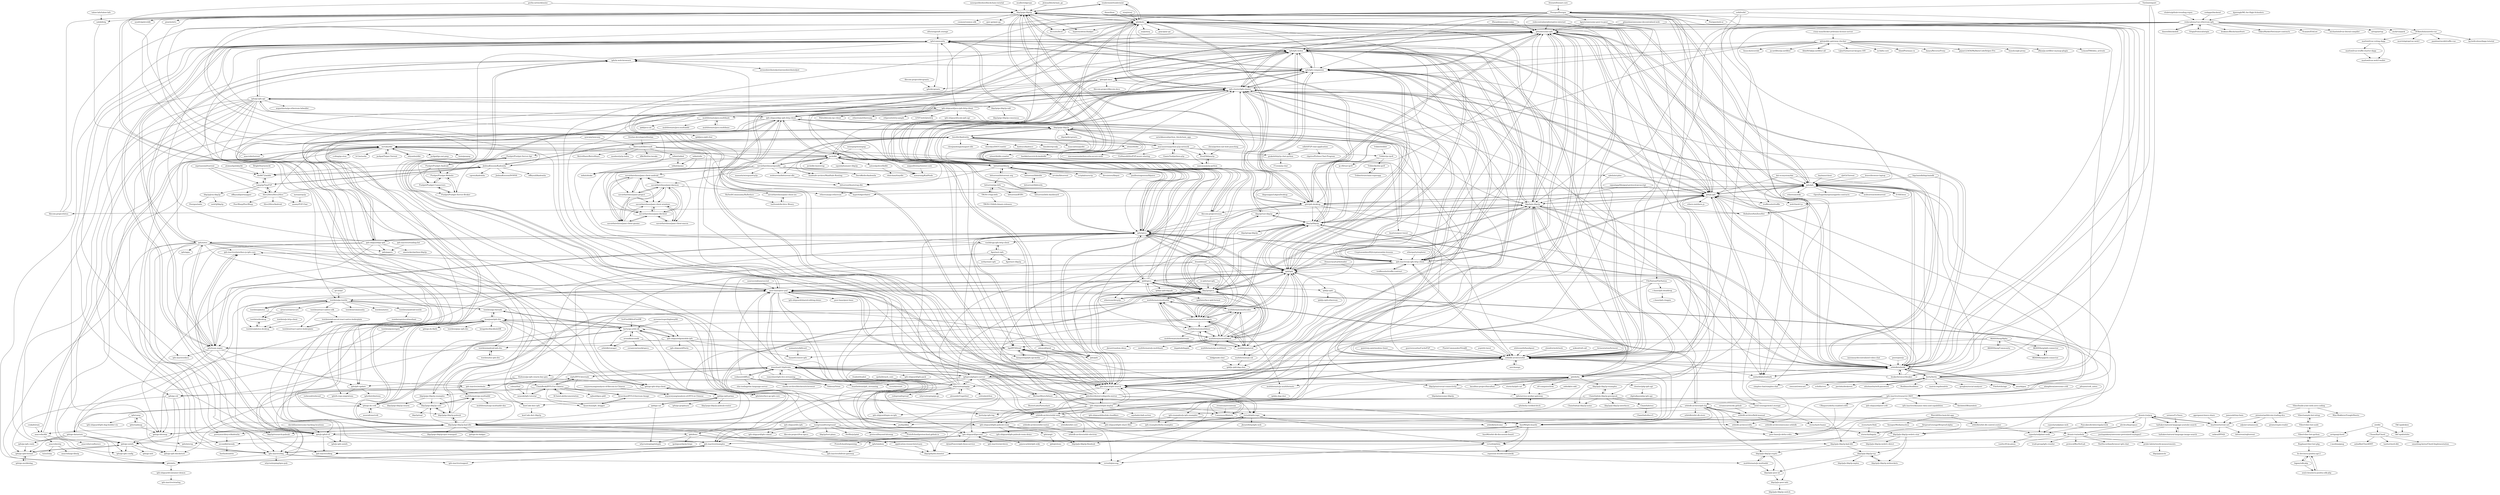 digraph G {
"tendermint/tendermint" -> "libp2p/go-libp2p" ["e"=1]
"tendermint/tendermint" -> "ipfs/kubo" ["e"=1]
"Zheaoli/awesome-coins" -> "ipfs/awesome-ipfs" ["e"=1]
"diem/diem" -> "ipfs/kubo" ["e"=1]
"webtorrent/webtorrent" -> "ipfs/ipfs" ["e"=1]
"Jeiwan/blockchain_go" -> "libp2p/go-libp2p" ["e"=1]
"nosequeldeebee/blockchain-tutorial" -> "libp2p/go-libp2p" ["e"=1]
"ggerganov/wave-share" -> "lmatteis/torrent-net" ["e"=1]
"ipfs/ipfs" -> "ipfs/kubo"
"ipfs/ipfs" -> "ipfs/js-ipfs"
"ipfs/ipfs" -> "HelloZeroNet/ZeroNet" ["e"=1]
"ipfs/ipfs" -> "ethereum/go-ethereum" ["e"=1]
"ipfs/ipfs" -> "orbitdb/orbitdb"
"ipfs/ipfs" -> "trufflesuite/truffle" ["e"=1]
"ipfs/ipfs" -> "ipfs/awesome-ipfs"
"ipfs/ipfs" -> "EOSIO/eos" ["e"=1]
"ipfs/ipfs" -> "ethereum/wiki" ["e"=1]
"ipfs/ipfs" -> "webtorrent/webtorrent" ["e"=1]
"ipfs/ipfs" -> "libp2p/go-libp2p"
"ipfs/ipfs" -> "ipfs/ipfs-desktop"
"ipfs/ipfs" -> "web3/web3.js" ["e"=1]
"ipfs/ipfs" -> "hyperledger/fabric" ["e"=1]
"ipfs/ipfs" -> "OpenZeppelin/openzeppelin-contracts" ["e"=1]
"libgenapps/LibgenDesktop" -> "ipfs/ipfs-desktop" ["e"=1]
"Viber/build-a-bot-with-zero-coding" -> "Viber/sample-bot-isitup"
"Viber/build-a-bot-with-zero-coding" -> "Max-Makhrov/GoogleSheets" ["e"=1]
"Viber/build-a-bot-with-zero-coding" -> "pizzatarian/bitcoin-trading-dca"
"ipfs/public-gateway-checker" -> "ja-netfilter/ja-netfilter" ["e"=1]
"ipfs/public-gateway-checker" -> "libin9iOak/ja-netfilter-all" ["e"=1]
"ipfs/public-gateway-checker" -> "LiJunYi2/navicat-keygen-16V" ["e"=1]
"ipfs/public-gateway-checker" -> "zu1k/bs-core" ["e"=1]
"ipfs/public-gateway-checker" -> "hlmd/Postman-cn" ["e"=1]
"ipfs/public-gateway-checker" -> "ipfs/ipfs-desktop"
"ipfs/public-gateway-checker" -> "ipfs/ipfs-webui"
"ipfs/public-gateway-checker" -> "ilanyu/ReverseProxy" ["e"=1]
"ipfs/public-gateway-checker" -> "gejun123456/MyBatisCodeHelper-Pro" ["e"=1]
"ipfs/public-gateway-checker" -> "hunshcn/gh-proxy" ["e"=1]
"ipfs/public-gateway-checker" -> "zfkun/ja-netfilter-mymap-plugin" ["e"=1]
"ipfs/public-gateway-checker" -> "ipfs/ipfs-companion"
"ipfs/public-gateway-checker" -> "LemonIT66/idea_activate" ["e"=1]
"ipfs/public-gateway-checker" -> "linux-do/override" ["e"=1]
"ipfs/public-gateway-checker" -> "ipfs-cluster/ipfs-cluster"
"btcsuite/btcd" -> "libp2p/go-libp2p" ["e"=1]
"btcsuite/btcd" -> "ipfs/kubo" ["e"=1]
"redecentralize/alternative-internet" -> "ipfs/awesome-ipfs" ["e"=1]
"redecentralize/alternative-internet" -> "orbitdb-archive/orbit" ["e"=1]
"cjdelisle/cjdns" -> "ipfs/ipfs" ["e"=1]
"cjdelisle/cjdns" -> "orbitdb-archive/orbit" ["e"=1]
"webtorrent/bittorrent-dht" -> "bittorrent/bootstrap-dht" ["e"=1]
"filecoin-project/lotus" -> "ipfs/kubo" ["e"=1]
"filecoin-project/lotus" -> "libp2p/go-libp2p" ["e"=1]
"berty/berty" -> "orbitdb/orbitdb"
"berty/berty" -> "ipfs/kubo"
"berty/berty" -> "qeeqbox/social-analyzer" ["e"=1]
"berty/berty" -> "FiloSottile/age" ["e"=1]
"berty/berty" -> "libp2p/go-libp2p"
"berty/berty" -> "simplex-chat/simplex-chat" ["e"=1]
"berty/berty" -> "owncast/owncast" ["e"=1]
"berty/berty" -> "schollz/croc" ["e"=1]
"berty/berty" -> "pavlobu/deskreen" ["e"=1]
"berty/berty" -> "sdushantha/wifi-password" ["e"=1]
"berty/berty" -> "ipfs/js-ipfs"
"berty/berty" -> "Budibase/budibase" ["e"=1]
"berty/berty" -> "amark/gun" ["e"=1]
"berty/berty" -> "ipfs/ipfs"
"berty/berty" -> "matrix-org/dendrite" ["e"=1]
"BrightStarry/zx-bt" -> "the8472/mldht" ["e"=1]
"bmuller/kademlia" -> "bmuller/rpcudp"
"bmuller/kademlia" -> "JoshuaKissoon/Kademlia"
"bmuller/kademlia" -> "nictuku/dht"
"bmuller/kademlia" -> "jech/dht"
"bmuller/kademlia" -> "nitmir/btdht"
"bmuller/kademlia" -> "savoirfairelinux/opendht"
"bmuller/kademlia" -> "libp2p/py-libp2p"
"bmuller/kademlia" -> "libp2p/go-libp2p-kad-dht"
"bmuller/kademlia" -> "isaaczafuta/pydht"
"bmuller/kademlia" -> "webtorrent/bittorrent-dht" ["e"=1]
"bmuller/kademlia" -> "macsnoeren/python-p2p-network"
"bmuller/kademlia" -> "StorjOld/pyp2p"
"bmuller/kademlia" -> "chenjiandongx/magnet-dht" ["e"=1]
"bmuller/kademlia" -> "blueskyz/DHTCrawler" ["e"=1]
"bmuller/kademlia" -> "kadence/kadence" ["e"=1]
"syncany/syncany" -> "librevault/librevault" ["e"=1]
"syncany/syncany" -> "Hive2Hive/Hive2Hive" ["e"=1]
"dat-ecosystem/dat" -> "ipfs/ipfs" ["e"=1]
"dat-ecosystem/dat" -> "ipfs/js-ipfs" ["e"=1]
"dat-ecosystem/dat" -> "orbitdb/orbitdb" ["e"=1]
"AKASHAorg/Community" -> "AKASHAorg/Alpha"
"ipfs/go-ipfs-http-client" -> "ipfs/go-unixfs"
"ipfs/go-ipfs-http-client" -> "ipld/go-ipld-prime"
"ipfs/go-ipfs-http-client" -> "ipfs/interface-go-ipfs-core"
"storj/storj" -> "ipfs/kubo" ["e"=1]
"ipld/go-ipld-prime" -> "ipfs/go-ipfs-http-client"
"ipld/go-ipld-prime" -> "ipfs/go-graphsync"
"ipld/go-ipld-prime" -> "ipld/go-car" ["e"=1]
"ipld/go-ipld-prime" -> "libp2p/go-libp2p-pubsub-router"
"textileio/go-threads" -> "hsanjuan/ipfs-lite" ["e"=1]
"textileio/go-threads" -> "berty/go-orbit-db" ["e"=1]
"textileio/go-threads" -> "textileio/go-textile" ["e"=1]
"rs-ipfs/rust-ipfs" -> "libp2p/specs" ["e"=1]
"vitalets/github-trending-repos" -> "redacademy/vue-ethereum-ipfs" ["e"=1]
"ipld/go-car" -> "whyrusleeping/whypfs" ["e"=1]
"ipld/go-car" -> "ipfs/go-ipfs-blockstore" ["e"=1]
"ipld/go-car" -> "ipld/go-ipld-prime" ["e"=1]
"daxeel/blockshell" -> "redacademy/vue-ethereum-ipfs" ["e"=1]
"CryptozombiesHQ/cryptozombie-lessons" -> "ipfs-inactive/js-ipfs-http-client" ["e"=1]
"Agorise/c-ipfs" -> "Agorise/c-libp2p"
"Agorise/c-ipfs" -> "xethyrion/c-ipfs"
"Agorise/c-ipfs" -> "vasild/cpp-ipfs-http-client"
"Agorise/c-ipfs" -> "kenCode-de/c-ipfs"
"spolu/breach_core" -> "whyrusleeping/gx" ["e"=1]
"berty/go-orbit-db" -> "berty/go-ipfs-log"
"berty/go-orbit-db" -> "hsanjuan/ipfs-lite"
"berty/go-orbit-db" -> "textileio/go-threads" ["e"=1]
"berty/go-orbit-db" -> "ipfs/go-ds-crdt"
"berty/go-orbit-db" -> "ipfs/boxo"
"berty/go-orbit-db" -> "ipfs-shipyard/gomobile-ipfs"
"berty/go-orbit-db" -> "aviondb/aviondb"
"berty/go-orbit-db" -> "orbitdb/voyager"
"Hive2Hive/Hive2Hive" -> "tomp2p/TomP2P"
"Hive2Hive/Hive2Hive" -> "PeerWasp/PeerWasp"
"Hive2Hive/Hive2Hive" -> "JoshuaKissoon/Kademlia"
"Hive2Hive/Hive2Hive" -> "Hive2Hive/Android"
"Hive2Hive/Hive2Hive" -> "asamy/P2P-Chat"
"Peergos/Peergos" -> "orbitdb-archive/orbit"
"Peergos/Peergos" -> "ipfs/awesome-ipfs"
"Peergos/Peergos" -> "Peergos/web-ui"
"Peergos/Peergos" -> "MichaelMure/Arbore"
"Peergos/Peergos" -> "ipfs-cluster/ipfs-cluster"
"Peergos/Peergos" -> "orbitdb/orbitdb"
"Peergos/Peergos" -> "ipfs/ipfs-webui"
"Peergos/Peergos" -> "fazo96/ipfs-boards"
"Peergos/Peergos" -> "ligi/IPFSDroid"
"Peergos/Peergos" -> "ipfs/ipfs-companion"
"Peergos/Peergos" -> "beakerbrowser/beaker" ["e"=1]
"Peergos/Peergos" -> "ipfs/js-ipfs"
"Peergos/Peergos" -> "peer-base/peer-pad"
"Peergos/Peergos" -> "sahib/brig"
"Peergos/Peergos" -> "kgryte/awesome-peer-to-peer" ["e"=1]
"satwikkansal/python_blockchain_app" -> "macsnoeren/python-p2p-network" ["e"=1]
"redacademy/vue-ethereum-ipfs" -> "OriginProtocol/origin" ["e"=1]
"redacademy/vue-ethereum-ipfs" -> "orbitdb-archive/orbit"
"redacademy/vue-ethereum-ipfs" -> "brakmic/BlockchainStore"
"redacademy/vue-ethereum-ipfs" -> "embarklabs/embark" ["e"=1]
"redacademy/vue-ethereum-ipfs" -> "ipfs/awesome-ipfs"
"redacademy/vue-ethereum-ipfs" -> "ipfspics/ipfspics-server"
"redacademy/vue-ethereum-ipfs" -> "FileNation/FileNation"
"redacademy/vue-ethereum-ipfs" -> "TokenMarketNet/smart-contracts" ["e"=1]
"redacademy/vue-ethereum-ipfs" -> "daxeel/blockshell" ["e"=1]
"redacademy/vue-ethereum-ipfs" -> "DOkwufulueze/eth-vue"
"redacademy/vue-ethereum-ipfs" -> "ipfs-shipyard/ipfs-deploy"
"redacademy/vue-ethereum-ipfs" -> "Scanate/EthList" ["e"=1]
"redacademy/vue-ethereum-ipfs" -> "michaelolof/vue-literal-compiler" ["e"=1]
"redacademy/vue-ethereum-ipfs" -> "airtap/airtap" ["e"=1]
"redacademy/vue-ethereum-ipfs" -> "znck/vuepack" ["e"=1]
"ezdapps/backend" -> "redacademy/vue-ethereum-ipfs" ["e"=1]
"tomeshnet/ipfs-live-streaming" -> "victorb/resort"
"tomeshnet/ipfs-live-streaming" -> "download13/ipfstube"
"tomeshnet/ipfs-live-streaming" -> "Siderus/Orion"
"tomeshnet/ipfs-live-streaming" -> "leanthebean/ipfs_streaming"
"tomeshnet/ipfs-live-streaming" -> "peer-base/peer-pad"
"kjaisingh/ML-for-High-Schoolers" -> "redacademy/vue-ethereum-ipfs" ["e"=1]
"mpetazzoni/ttorrent" -> "tomp2p/TomP2P" ["e"=1]
"mpetazzoni/ttorrent" -> "the8472/mldht" ["e"=1]
"mpetazzoni/ttorrent" -> "Hive2Hive/Hive2Hive" ["e"=1]
"crazy-max/docker-jetbrains-license-server" -> "ipfs/public-gateway-checker" ["e"=1]
"filecoin-project/venus" -> "ipfs/kubo" ["e"=1]
"filecoin-project/venus" -> "libp2p/go-libp2p" ["e"=1]
"filecoin-project/venus" -> "ipfs-cluster/ipfs-cluster" ["e"=1]
"filecoin-project/venus" -> "libp2p/specs" ["e"=1]
"ipfs-shipyard/ipfs-deploy" -> "aquiladev/ipfs-action"
"ipfs-shipyard/ipfs-deploy" -> "ipfs-shipyard/npm-on-ipfs"
"ipfs-shipyard/ipfs-deploy" -> "ipfs-search/ipfs-search"
"ipfs-shipyard/ipfs-deploy" -> "ipfs/awesome-ipfs"
"ipfs-shipyard/ipfs-deploy" -> "ipfs-cluster/ipfs-cluster"
"ipfs-shipyard/ipfs-deploy" -> "Consensys/Mahuta"
"ipfs-shipyard/ipfs-deploy" -> "ipfs-shipyard/dnslink-cloudflare"
"ipfs-shipyard/ipfs-deploy" -> "ipfs/distributed-wikipedia-mirror"
"ipfs-shipyard/ipfs-deploy" -> "peer-base/peer-pad"
"ipfs-shipyard/ipfs-deploy" -> "ipfs/ipfs-webui"
"ipfs-shipyard/ipfs-deploy" -> "ipfs-shipyard/ipfs-pubsub-room"
"ipfs-shipyard/ipfs-deploy" -> "orbitdb-archive/orbit-web"
"ipfs-shipyard/ipfs-deploy" -> "victorb/ipfscrape"
"ipfs-shipyard/ipfs-deploy" -> "ipfs-shipyard/ipfs-share-files"
"ipfs-shipyard/ipfs-deploy" -> "ipfs/ipfs-companion"
"eventeum/eventeum" -> "Consensys/Mahuta" ["e"=1]
"miguelfreitas/twister-core" -> "mwarning/KadNode" ["e"=1]
"ipfs/go-bitswap" -> "ipfs/go-unixfs"
"drand/drand" -> "libp2p/go-libp2p-kad-dht" ["e"=1]
"drand/drand" -> "ipld/ipld" ["e"=1]
"drand/drand" -> "testground/testground" ["e"=1]
"drand/drand" -> "libp2p/specs" ["e"=1]
"drand/drand" -> "multiformats/multiformats" ["e"=1]
"textileio/photos" -> "textileio/go-textile"
"textileio/photos" -> "textileio/photos-desktop"
"hildjj/node-cbor" -> "ipld/js-ipld-dag-cbor" ["e"=1]
"perlin-network/noise" -> "libp2p/go-libp2p" ["e"=1]
"perlin-network/noise" -> "nictuku/dht" ["e"=1]
"orbitdb-archive/field-manual" -> "orbitdb-archive/ipfs-log"
"orbitdb-archive/field-manual" -> "orbitdb-archive/awesome-orbitdb"
"orbitdb-archive/field-manual" -> "orbitdb/welcome"
"orbitdb-archive/field-manual" -> "orbitdb/orbit-db-control-center"
"DOkwufulueze/eth-vue" -> "pandonetwork/truffle-vue"
"DOkwufulueze/eth-vue" -> "kyriediculous/dapp-tutorial"
"DOkwufulueze/eth-vue" -> "marlowl/vue-voting-dapp"
"DOkwufulueze/eth-vue" -> "morrislaptop/vue-web3"
"ChainBook/IPFS-For-Chinese" -> "xipfs/IPFS-Internals"
"ChainBook/IPFS-For-Chinese" -> "miaoski/ipfs-tutorial"
"ChainBook/IPFS-For-Chinese" -> "liyuechun/ipfs_blogger"
"ChainBook/IPFS-For-Chinese" -> "XChainLab/documentation" ["e"=1]
"ChainBook/IPFS-For-Chinese" -> "liyuechun/IPFS-Ethereum-Image"
"ChainBook/IPFS-For-Chinese" -> "libp2p/go-libp2p-examples"
"ChainBook/IPFS-For-Chinese" -> "waynewyang/analysis-of-IPFS-in-Chinese"
"ChainBook/IPFS-For-Chinese" -> "sqfasd/dpos-pbft" ["e"=1]
"libp2p/go-libp2p-examples" -> "libp2p/go-libp2p-core"
"libp2p/go-libp2p-examples" -> "libp2p/go-libp2p-pubsub"
"libp2p/go-libp2p-examples" -> "libp2p/go-libp2p"
"libp2p/go-libp2p-examples" -> "libp2p/go-libp2p-swarm"
"hsanjuan/ipfs-lite" -> "ipfs/go-ds-crdt"
"hsanjuan/ipfs-lite" -> "ipfs/go-ipfs-http-client"
"hsanjuan/ipfs-lite" -> "textileio/go-threads" ["e"=1]
"hsanjuan/ipfs-lite" -> "textileio/grpc-ipfs-lite" ["e"=1]
"hsanjuan/ipfs-lite" -> "ipfs/go-datastore"
"hsanjuan/ipfs-lite" -> "ipfs/go-cid"
"hsanjuan/ipfs-lite" -> "ipfs-shipyard/gomobile-ipfs"
"hsanjuan/ipfs-lite" -> "textileio/powergate" ["e"=1]
"hsanjuan/ipfs-lite" -> "ipld/go-ipld-prime"
"hsanjuan/ipfs-lite" -> "bregydoc/blackholeDB"
"hsanjuan/ipfs-lite" -> "ipfs/go-ds-flatfs"
"hsanjuan/ipfs-lite" -> "berty/go-orbit-db"
"hsanjuan/ipfs-lite" -> "textileio/android-ipfs-lite"
"hsanjuan/ipfs-lite" -> "libp2p/go-libp2p-core"
"ipfs-shipyard/gomobile-ipfs" -> "textileio/android-ipfs-lite"
"ipfs-shipyard/gomobile-ipfs" -> "hsanjuan/ipfs-lite"
"ipfs-shipyard/gomobile-ipfs" -> "berty/go-orbit-db"
"ipfs-shipyard/gomobile-ipfs" -> "ligi/IPFSDroid"
"ipfs-shipyard/gomobile-ipfs" -> "hazae41/sweet-ipfs"
"ipfs-shipyard/gomobile-ipfs" -> "ipfs-shipyard/Durin"
"ipfs-shipyard/gomobile-ipfs" -> "ipfs-shipyard/ipfs-pubsub-room"
"libp2p/jvm-libp2p" -> "web3j/libp2p"
"libp2p/jvm-libp2p" -> "Peergos/nabu"
"libp2p/py-libp2p" -> "libp2p/specs"
"libp2p/py-libp2p" -> "libp2p/libp2p"
"libp2p/py-libp2p" -> "ipfs-shipyard/py-ipfs"
"libp2p/py-libp2p" -> "ipfs-shipyard/py-ipfs-http-client"
"libp2p/py-libp2p" -> "libp2p/js-libp2p"
"libp2p/py-libp2p" -> "libp2p/universal-connectivity"
"libp2p/py-libp2p" -> "bmuller/kademlia"
"libp2p/py-libp2p" -> "libp2p/devgrants"
"libp2p/py-libp2p" -> "multiformats/multibase"
"libp2p/py-libp2p" -> "libp2p/go-libp2p-examples"
"macsnoeren/python-p2p-network" -> "GianisTsol/python-p2p"
"macsnoeren/python-p2p-network" -> "macsnoeren/python-p2p-secure-node"
"macsnoeren/python-p2p-network" -> "StorjOld/pyp2p"
"macsnoeren/python-p2p-network" -> "namuyan/p2p-python"
"macsnoeren/python-p2p-network" -> "grakshith/p2p-chat-python"
"macsnoeren/python-p2p-network" -> "Ezi0aaudit0re/P2P-music-sharing" ["e"=1]
"macsnoeren/python-p2p-network" -> "libp2p/py-libp2p"
"macsnoeren/python-p2p-network" -> "bmuller/kademlia"
"macsnoeren/python-p2p-network" -> "Tribler/py-ipv8"
"XChainLab/documentation" -> "ChainBook/IPFS-For-Chinese" ["e"=1]
"libp2p/go-libp2p-core" -> "libp2p/go-libp2p-pubsub"
"libp2p/go-libp2p-core" -> "multiformats/go-multiaddr"
"libp2p/go-libp2p-core" -> "libp2p/repl"
"alangibson/awesome-crdt" -> "ipfs-inactive/research-CRDT" ["e"=1]
"liqpay/sdk-php" -> "lis-dev/nova-poshta-api-2"
"liqpay/sdk-php" -> "serj1chen/nova-poshta-sdk-php"
"nomasters/killcord" -> "hazae41/sweet-ipfs"
"sourcecred/sourcecred" -> "peer-base/peer-pad" ["e"=1]
"xipfs/IPFS-Internals" -> "ChainBook/IPFS-For-Chinese"
"xipfs/IPFS-Internals" -> "download13/ipfstube"
"xipfs/IPFS-Internals" -> "liyuechun/IPFS-Ethereum-Image"
"ipfs/camp" -> "ipfs/roadmap"
"ipfs/camp" -> "ipfs-shipyard/ipfs-dag-builder-vis"
"ipfs/camp" -> "ipfs/go-bitswap"
"pizzatarian/bitcoin-trading-dca" -> "adjoint-io/nanocoin" ["e"=1]
"pizzatarian/bitcoin-trading-dca" -> "pirate/crypto-trader" ["e"=1]
"pizzatarian/bitcoin-trading-dca" -> "lmatteis/torrent-net"
"ipfs/go-ds-crdt" -> "ipfs/go-datastore"
"ipfs/go-ds-crdt" -> "neurodrone/crdt" ["e"=1]
"ipfs/go-ds-crdt" -> "hsanjuan/ipfs-lite"
"ipfs/go-ds-crdt" -> "libp2p/go-libp2p-pubsub"
"ipfs/go-ds-crdt" -> "berty/go-orbit-db"
"ipfs/roadmap" -> "ipfs/go-bitswap"
"ipfs/roadmap" -> "ipfs/camp"
"Consensys/Mahuta" -> "ipfs-search/ipfs-search"
"waynewyang/analysis-of-filecoin-in-Chinese" -> "waynewyang/analysis-of-IPFS-in-Chinese" ["e"=1]
"csbun/thal" -> "miaoski/ipfs-tutorial" ["e"=1]
"arriqaaq/chord" -> "r-medina/gmaj"
"arriqaaq/chord" -> "secondbit/wendy"
"JoshuaKissoon/Kademlia" -> "cgrotz/kademlia"
"JoshuaKissoon/Kademlia" -> "the8472/mldht"
"JoshuaKissoon/Kademlia" -> "tomp2p/TomP2P"
"JoshuaKissoon/Kademlia" -> "JoshuaKissoon/DOSNA"
"JoshuaKissoon/Kademlia" -> "bmuller/kademlia"
"JoshuaKissoon/Kademlia" -> "offbynull/kademlia"
"TRON-US/go-btfs" -> "bittorrent/go-btfs"
"TRON-US/go-btfs" -> "TRON-US/btfs-binary-releases"
"RxSwiftCommunity/RxReduce" -> "twittemb/Archive.Weavy"
"testground/testground" -> "dennis-tra/nebula"
"testground/testground" -> "libp2p/test-plans"
"testground/testground" -> "filecoin-project/fvm-specs" ["e"=1]
"testground/testground" -> "ProtoSchool/protoschool.github.io"
"testground/testground" -> "ipfs/go-bitswap"
"testground/testground" -> "Netflix/p2plab"
"testground/testground" -> "ipfs-shipyard/ipfs-cohost"
"testground/testground" -> "protocol/beyond-bitswap"
"bittorrent/bittorrent.org" -> "bittorrent/libutp"
"bittorrent/bittorrent.org" -> "bittorrent/btfs-dashboard"
"bittorrent/bittorrent.org" -> "bittorrent/go-btfs"
"liyuechun/ipfs_blogger" -> "liyuechun/IPFS-Ethereum-Image"
"textileio/go-textile" -> "textileio/photos"
"textileio/go-textile" -> "airsecure/airsecure" ["e"=1]
"textileio/go-textile" -> "textileio/notes"
"textileio/go-textile" -> "textileio/android-textile"
"textileio/go-textile" -> "textileio/react-native-sdk"
"textileio/go-textile" -> "textileio/community" ["e"=1]
"textileio/go-textile" -> "ipfs/iptb"
"textileio/go-textile" -> "textileio/photos-desktop"
"textileio/go-textile" -> "textileio/desktop"
"textileio/go-textile" -> "textileio/go-threads" ["e"=1]
"textileio/go-textile" -> "ipfs/go-bitswap"
"textileio/go-textile" -> "peer-base/peer-pad"
"ipfs/go-merkledag" -> "ipfs/go-ipld-format"
"ProtoSchool/protoschool.github.io" -> "ProtoSchool/organizing"
"libp2p/js-libp2p-examples" -> "ChainSafe/js-libp2p-gossipsub"
"libp2p/js-libp2p-examples" -> "ChainSafe/js-libp2p-noise"
"marlowl/vue-truffle-starter-dapp" -> "marlowl/vue-web3-wallet"
"marlowl/vue-voting-dapp" -> "marlowl/vue-truffle-starter-dapp"
"marlowl/vue-voting-dapp" -> "marlowl/vue-web3-wallet"
"namuyan/p2p-python" -> "StorjOld/pyp2p"
"ChainSafe/js-libp2p-gossipsub" -> "libp2p/js-libp2p-interfaces"
"ChainSafe/js-libp2p-gossipsub" -> "libp2p/js-libp2p-floodsub"
"ChainSafe/js-libp2p-gossipsub" -> "ChainSafe/ssz"
"ChainSafe/js-libp2p-gossipsub" -> "libp2p/js-libp2p-examples"
"ChainSafe/js-libp2p-gossipsub" -> "ChainSafe/js-libp2p-noise"
"ChainSafe/js-libp2p-gossipsub" -> "libp2p/js-libp2p-kad-dht"
"ipfs/go-datastore" -> "ipfs/go-unixfs"
"ipfs/go-datastore" -> "ipfs/go-ds-crdt"
"ipfs/go-datastore" -> "ipfs/go-ipld-format"
"ipfs/go-datastore" -> "ipfs/go-ipfs-cmds"
"ipfs/go-datastore" -> "ipfs/go-ipfs-config"
"ipfs/go-datastore" -> "ipfs/go-ipfs-blockstore"
"PancakesArchitect/galacteek" -> "cypsela/sailplane-node"
"textileio/advanced-react-native-boilerplate" -> "textileio/react-native-boilerplate"
"airsecure/airsecure" -> "textileio/desktop" ["e"=1]
"mwarning/KadNode" -> "jech/dht"
"liyuechun/IPFS-Ethereum-Image" -> "liyuechun/ipfs_blogger"
"textileio/react-native-boilerplate" -> "textileio/advanced-react-native-boilerplate"
"textileio/react-native-sdk" -> "textileio/advanced-react-native-boilerplate"
"textileio/react-native-sdk" -> "textileio/react-native-boilerplate"
"ipfs/go-unixfs" -> "ipfs/go-ipfs-blockstore"
"ipfs/go-unixfs" -> "ipfs/go-mfs"
"ipfs/go-unixfs" -> "ipfs/go-ipfs-config"
"ipfs/go-unixfs" -> "ipfs/go-ipld-format"
"textileio/js-http-client" -> "textileio/photos-desktop" ["e"=1]
"textileio/android-textile" -> "numbersprotocol/mediant"
"textileio/photos-desktop" -> "textileio/desktop"
"textileio/desktop" -> "textileio/photos-desktop"
"ethereum/devp2p" -> "libp2p/specs" ["e"=1]
"textileio/powergate" -> "hsanjuan/ipfs-lite" ["e"=1]
"textileio/powergate" -> "ipfs/go-bitswap" ["e"=1]
"amark/gun" -> "orbitdb/orbitdb" ["e"=1]
"amark/gun" -> "ipfs/ipfs" ["e"=1]
"amark/gun" -> "ipfs/js-ipfs" ["e"=1]
"ianramzy/decentralized-video-chat" -> "orbitdb/orbitdb" ["e"=1]
"HelloZeroNet/ZeroNet" -> "ipfs/ipfs" ["e"=1]
"HelloZeroNet/ZeroNet" -> "ipfs/kubo" ["e"=1]
"anacrolix/torrent" -> "libp2p/go-libp2p" ["e"=1]
"ipfs/kubo" -> "ipfs/ipfs"
"ipfs/kubo" -> "libp2p/go-libp2p"
"ipfs/kubo" -> "ipfs/js-ipfs"
"ipfs/kubo" -> "ipfs/ipfs-desktop"
"ipfs/kubo" -> "ethereum/go-ethereum" ["e"=1]
"ipfs/kubo" -> "hyperledger/fabric" ["e"=1]
"ipfs/kubo" -> "orbitdb/orbitdb"
"ipfs/kubo" -> "ipfs/awesome-ipfs"
"ipfs/kubo" -> "tendermint/tendermint" ["e"=1]
"ipfs/kubo" -> "hypermodeinc/badger" ["e"=1]
"ipfs/kubo" -> "ipfs-cluster/ipfs-cluster"
"ipfs/kubo" -> "grpc/grpc-go" ["e"=1]
"ipfs/kubo" -> "filecoin-project/venus" ["e"=1]
"ipfs/kubo" -> "btcsuite/btcd" ["e"=1]
"ipfs/kubo" -> "nsqio/nsq" ["e"=1]
"ipfs/js-ipfs" -> "orbitdb/orbitdb"
"ipfs/js-ipfs" -> "ipfs/kubo"
"ipfs/js-ipfs" -> "ipfs/awesome-ipfs"
"ipfs/js-ipfs" -> "ipfs/ipfs"
"ipfs/js-ipfs" -> "libp2p/js-libp2p"
"ipfs/js-ipfs" -> "ipfs-inactive/js-ipfs-http-client"
"ipfs/js-ipfs" -> "ipfs/ipfs-desktop"
"ipfs/js-ipfs" -> "ipfs/ipfs-companion"
"ipfs/js-ipfs" -> "ipfs/ipfs-webui"
"ipfs/js-ipfs" -> "trufflesuite/truffle" ["e"=1]
"ipfs/js-ipfs" -> "web3/web3.js" ["e"=1]
"ipfs/js-ipfs" -> "embarklabs/embark" ["e"=1]
"ipfs/js-ipfs" -> "ethers-io/ethers.js" ["e"=1]
"ipfs/js-ipfs" -> "orbitdb-archive/orbit"
"ipfs/js-ipfs" -> "ipfs-cluster/ipfs-cluster"
"cenkalti/rain" -> "anacrolix/dht" ["e"=1]
"redwood/redwood" -> "ipfs/go-ds-crdt" ["e"=1]
"jech/dht" -> "savoirfairelinux/opendht"
"jech/dht" -> "mwarning/KadNode"
"jech/dht" -> "jech/dht-bootstrap"
"jech/dht" -> "bittorrent/libutp"
"jech/dht" -> "bittorrent/bootstrap-dht"
"jech/dht" -> "nictuku/dht"
"jech/dht" -> "DavidKeller/kademlia"
"jech/dht" -> "bmuller/kademlia"
"jech/dht" -> "maidsafe-archive/MaidSafe-Routing"
"jech/dht" -> "JoshuaKissoon/Kademlia"
"jech/dht" -> "naturalpolice/libdht"
"jech/dht" -> "the8472/mldht"
"jech/dht" -> "squishyhuman/c-libp2p"
"miniupnp/miniupnp" -> "bittorrent/libutp" ["e"=1]
"miniupnp/miniupnp" -> "jech/dht" ["e"=1]
"pfrazee/crdt_notes" -> "ipfs-inactive/research-CRDT" ["e"=1]
"keybase/client" -> "ipfs/ipfs" ["e"=1]
"ipfs/ipfs-webui" -> "ipfs/ipfs-companion"
"ipfs/ipfs-webui" -> "ipfs/ipfs-desktop"
"ipfs/ipfs-webui" -> "ipfs-inactive/js-ipfs-http-client"
"ipfs/ipfs-webui" -> "ipfs-cluster/ipfs-cluster"
"ipfs/ipfs-webui" -> "ipfs/specs"
"ipfs/ipfs-webui" -> "ipfs/awesome-ipfs"
"ipfs/ipfs-webui" -> "ipfs/community"
"ipfs/ipfs-webui" -> "ipfs/js-ipfs"
"ipfs/ipfs-webui" -> "ipfs-search/ipfs-search"
"ipfs/ipfs-webui" -> "ipfs/ipfs-docs"
"ipfs/ipfs-webui" -> "orbitdb-archive/orbit"
"ipfs/ipfs-webui" -> "libp2p/js-libp2p"
"ipfs/ipfs-webui" -> "ipfs/in-web-browsers"
"ipfs/ipfs-webui" -> "ipld/ipld"
"ipfs/ipfs-webui" -> "ipfs/kubo"
"GianisTsol/python-p2p" -> "macsnoeren/python-p2p-network"
"ipfs-inactive/js-ipfs-http-client" -> "ipfs-inactive/interface-js-ipfs-core"
"ipfs-inactive/js-ipfs-http-client" -> "ipfs/js-ipfs"
"ipfs-inactive/js-ipfs-http-client" -> "ipfs/ipfs-webui"
"ipfs-inactive/js-ipfs-http-client" -> "ipfs/js-ipfsd-ctl"
"ipfs-inactive/js-ipfs-http-client" -> "orbitdb-archive/orbit"
"ipfs-inactive/js-ipfs-http-client" -> "ipfs/awesome-ipfs"
"ipfs-inactive/js-ipfs-http-client" -> "trufflesuite/truffle-contract" ["e"=1]
"ipfs-inactive/js-ipfs-http-client" -> "ipfs-shipyard/ipfs-pubsub-room"
"ipfs-inactive/js-ipfs-http-client" -> "ipfs-cluster/ipfs-cluster"
"ipfs-inactive/js-ipfs-http-client" -> "ipfs/specs"
"ipfs-inactive/js-ipfs-http-client" -> "embarklabs/embark" ["e"=1]
"ipfs-inactive/js-ipfs-http-client" -> "ipfs-shipyard/py-ipfs-http-client"
"ipfs-inactive/js-ipfs-http-client" -> "ipld/ipld"
"ipfs-inactive/js-ipfs-http-client" -> "ipfs/community"
"ipfs-inactive/js-ipfs-http-client" -> "ipfs/ipfs-companion"
"ustaxes/UsTaxes" -> "haltakov/natural-language-youtube-search" ["e"=1]
"ipfs/ipfs-docs" -> "ipfs/ipfs-webui"
"ipfs/ipfs-docs" -> "ipfs/ipfs-companion"
"ipfs/ipfs-docs" -> "ipfs/devgrants"
"ipfs/ipfs-docs" -> "ipfs/go-ipfs-http-client"
"ipfs/ipfs-docs" -> "filecoin-project/filecoin-docs" ["e"=1]
"ipfs/ipfs-docs" -> "ipfs/interface-go-ipfs-core"
"ipfs/ipfs-docs" -> "ipfs-cluster/ipfs-cluster"
"ipfs/ipfs-docs" -> "ipfs/specs"
"multiformats/multihash" -> "multiformats/multicodec"
"multiformats/multihash" -> "multiformats/multibase"
"multiformats/multihash" -> "multiformats/multiaddr"
"multiformats/multihash" -> "multiformats/multiformats"
"multiformats/multihash" -> "multiformats/go-multihash" ["e"=1]
"multiformats/multihash" -> "ipld/ipld"
"multiformats/multihash" -> "multiformats/cid"
"multiformats/multihash" -> "ipfs/specs"
"multiformats/multihash" -> "jbenet/random-ideas" ["e"=1]
"multiformats/multihash" -> "libp2p/specs"
"multiformats/multihash" -> "multiformats/js-multihash"
"multiformats/multihash" -> "dapphub/dapple" ["e"=1]
"multiformats/multihash" -> "ipfs/team-mgmt"
"multiformats/multihash" -> "ipfs-cluster/ipfs-cluster"
"multiformats/multihash" -> "ipld/specs"
"CBaquero/delta-enabled-crdts" -> "peer-base/js-delta-crdts" ["e"=1]
"OkCupid/okws" -> "OkCupid/sfslite"
"ceramicnetwork/.github" -> "orbitdb-archive/field-manual" ["e"=1]
"filecoin-project/devgrants" -> "ipfs/devgrants" ["e"=1]
"multiformats/js-multiformats" -> "ipld/js-dag-cbor"
"multiformats/multiaddr" -> "multiformats/multibase"
"multiformats/multiaddr" -> "multiformats/multicodec"
"multiformats/multiaddr" -> "multiformats/multihash"
"multiformats/multiaddr" -> "multiformats/multiformats"
"multiformats/multiaddr" -> "multiformats/go-multiaddr"
"multiformats/multiaddr" -> "libp2p/specs"
"multiformats/go-multiaddr" -> "libp2p/go-libp2p-core"
"multiformats/go-multiaddr" -> "multiformats/go-multiaddr-dns"
"sit/dht" -> "ChuanXia/Chord"
"sit/dht" -> "arriqaaq/chord"
"sit/dht" -> "OkCupid/sfslite"
"savoirfairelinux/opendht" -> "jech/dht"
"savoirfairelinux/opendht" -> "savoirfairelinux/jami-daemon"
"savoirfairelinux/opendht" -> "manuels/wireguard-p2p" ["e"=1]
"savoirfairelinux/opendht" -> "bmuller/kademlia"
"savoirfairelinux/opendht" -> "nictuku/dht"
"savoirfairelinux/opendht" -> "mwarning/KadNode"
"savoirfairelinux/opendht" -> "webtorrent/bittorrent-dht" ["e"=1]
"savoirfairelinux/opendht" -> "savoirfairelinux/jami-project"
"savoirfairelinux/opendht" -> "savoirfairelinux/jami-libclient"
"savoirfairelinux/opendht" -> "maidsafe-archive/MaidSafe-Routing"
"savoirfairelinux/opendht" -> "savoirfairelinux/jami-client-gnome"
"savoirfairelinux/opendht" -> "DavidKeller/kademlia"
"savoirfairelinux/opendht" -> "cjdelisle/cjdns" ["e"=1]
"savoirfairelinux/opendht" -> "vasild/cpp-ipfs-http-client"
"savoirfairelinux/opendht" -> "savoirfairelinux/jami-client-android"
"Tribler/kotlin-ipv8" -> "Tribler/trustchain-superapp"
"lis-dev/nova-poshta-api-2" -> "serj1chen/nova-poshta-sdk-php"
"lis-dev/nova-poshta-api-2" -> "liqpay/sdk-php"
"ChainSafe/ssz" -> "ChainSafe/discv5"
"aviondb/aviondb" -> "ceramicnetwork/specs" ["e"=1]
"aviondb/aviondb" -> "cypsela/sailplane-node"
"aviondb/aviondb" -> "orbitdb/voyager"
"aviondb/aviondb" -> "berty/go-orbit-db"
"libp2p/cpp-libp2p" -> "libp2p/libp2p" ["e"=1]
"libp2p/cpp-libp2p" -> "vasild/cpp-ipfs-http-client" ["e"=1]
"textileio/android-ipfs-lite" -> "textileio/ios-ipfs-lite"
"multiformats/js-multiaddr" -> "libp2p/js-libp2p-crypto"
"multiformats/js-multiaddr" -> "libp2p/js-peer-id"
"ipfs-inactive/website" -> "ipfs/infra"
"textileio/ios-ipfs-lite" -> "textileio/android-ipfs-lite"
"orbitdb/orbit-db-control-center" -> "cypsela/sailplane-node"
"cypsela/sailplane-node" -> "vaultec81/js-pinza"
"cypsela/sailplane-web" -> "cypsela/sailplane-node"
"Tribler/trustchain-superapp" -> "Tribler/kotlin-ipv8"
"nitmir/btdht" -> "nitmir/btdht-crawler"
"nitmir/btdht" -> "bashkirtsevich-llc/aiobtdht"
"oddsdk/ts-odd" -> "ipfs/service-worker-gateway" ["e"=1]
"naturalpolice/libdht" -> "chinchani/tinydht"
"probe-lab/network-measurements" -> "libp2p/punchr"
"ipfs/ipfs-desktop" -> "ipfs/ipfs-companion"
"ipfs/ipfs-desktop" -> "ipfs/ipfs-webui"
"ipfs/ipfs-desktop" -> "ipfs/kubo"
"ipfs/ipfs-desktop" -> "ipfs/js-ipfs"
"ipfs/ipfs-desktop" -> "ipfs/awesome-ipfs"
"ipfs/ipfs-desktop" -> "ipfs/ipfs"
"ipfs/ipfs-desktop" -> "ipfs-cluster/ipfs-cluster"
"ipfs/ipfs-desktop" -> "orbitdb/orbitdb"
"ipfs/ipfs-desktop" -> "libp2p/libp2p"
"ipfs/ipfs-desktop" -> "filecoin-project/venus" ["e"=1]
"ipfs/ipfs-desktop" -> "filecoin-project/lotus" ["e"=1]
"ipfs/ipfs-desktop" -> "ipfs-search/ipfs-search"
"ipfs/ipfs-desktop" -> "ipld/ipld"
"ipfs/ipfs-desktop" -> "HelloZeroNet/ZeroNet" ["e"=1]
"ipfs/ipfs-desktop" -> "ipfs/specs"
"tahoe-lafs/tahoe-lafs" -> "sahib/brig" ["e"=1]
"librevault/librevault" -> "orbitdb-archive/orbit"
"librevault/librevault" -> "lmatteis/peer-tweet" ["e"=1]
"librevault/librevault" -> "infinit/infinit"
"librevault/librevault" -> "RetroShare/RetroShare" ["e"=1]
"librevault/librevault" -> "jech/dht"
"librevault/librevault" -> "Pushjet/Pushjet-Server-Api"
"librevault/librevault" -> "moshest/p2p-index" ["e"=1]
"librevault/librevault" -> "dfkt/firefox-tweaks" ["e"=1]
"arvidn/libtorrent" -> "bittorrent/libutp" ["e"=1]
"haltakov/natural-language-image-search" -> "haltakov/natural-language-youtube-search" ["e"=1]
"embarklabs/embark" -> "orbitdb/orbitdb" ["e"=1]
"whyrusleeping/gx" -> "orbitdb-archive/orbit"
"whyrusleeping/gx" -> "ipfs/specs"
"whyrusleeping/gx" -> "ipld/ipld"
"whyrusleeping/gx" -> "ipfs-shipyard/ipscend"
"whyrusleeping/gx" -> "whyrusleeping/gx-go"
"whyrusleeping/gx" -> "alexanderGugel/ied" ["e"=1]
"whyrusleeping/gx" -> "libp2p/go-libp2p"
"whyrusleeping/gx" -> "ipfs-shipyard/npm-on-ipfs"
"whyrusleeping/gx" -> "ipld/specs"
"whyrusleeping/gx" -> "celrenheit/lion" ["e"=1]
"whyrusleeping/gx" -> "ipfspics/ipfspics-server"
"whyrusleeping/gx" -> "ipfs-inactive/examples"
"whyrusleeping/gx" -> "ipfs-cluster/ipfs-cluster"
"whyrusleeping/gx" -> "redspread/spread" ["e"=1]
"whyrusleeping/gx" -> "ipfs/kubo"
"ipfs/ipfs-companion" -> "ipfs/ipfs-desktop"
"ipfs/ipfs-companion" -> "ipfs/ipfs-webui"
"ipfs/ipfs-companion" -> "ipfs-cluster/ipfs-cluster"
"ipfs/ipfs-companion" -> "ipfs/awesome-ipfs"
"ipfs/ipfs-companion" -> "ipfs/js-ipfs"
"ipfs/ipfs-companion" -> "ipfs-search/ipfs-search"
"ipfs/ipfs-companion" -> "ipfs/specs"
"ipfs/ipfs-companion" -> "ipfs/in-web-browsers"
"ipfs/ipfs-companion" -> "ipfs/ipfs-docs"
"ipfs/ipfs-companion" -> "ipld/ipld"
"ipfs/ipfs-companion" -> "ipfs/kubo"
"ipfs/ipfs-companion" -> "ipfs/community"
"ipfs/ipfs-companion" -> "ipfs-inactive/js-ipfs-http-client"
"ipfs/ipfs-companion" -> "orbitdb/orbitdb"
"ipfs/ipfs-companion" -> "orbitdb-archive/orbit"
"sdushantha/wifi-password" -> "berty/berty" ["e"=1]
"freenet/freenet-core" -> "Peergos/Peergos" ["e"=1]
"libp2p/js-libp2p" -> "libp2p/libp2p"
"libp2p/js-libp2p" -> "ipfs/js-ipfs"
"libp2p/js-libp2p" -> "orbitdb/orbitdb"
"libp2p/js-libp2p" -> "libp2p/specs"
"libp2p/js-libp2p" -> "libp2p/go-libp2p"
"libp2p/js-libp2p" -> "ipfs/helia"
"libp2p/js-libp2p" -> "ipld/ipld"
"libp2p/js-libp2p" -> "libp2p/rust-libp2p" ["e"=1]
"libp2p/js-libp2p" -> "ipfs/awesome-ipfs"
"libp2p/js-libp2p" -> "orbitdb-archive/orbit"
"libp2p/js-libp2p" -> "libp2p/js-libp2p-webrtc-star"
"libp2p/js-libp2p" -> "ipfs/ipfs-webui"
"libp2p/js-libp2p" -> "ChainSafe/js-libp2p-gossipsub"
"libp2p/js-libp2p" -> "ipfs/specs"
"libp2p/js-libp2p" -> "ipfs-cluster/ipfs-cluster"
"ipfs/go-ipfs-api" -> "ipfs/go-ipfs-http-client"
"ipfs/go-ipfs-api" -> "ipfs/go-unixfs"
"ipfs/go-ipfs-api" -> "libp2p/go-libp2p-raft"
"ipfs/go-ipfs-api" -> "ipfs/go-cid"
"ipfs/go-ipfs-api" -> "ipfs/infra"
"ipfs/go-ipfs-api" -> "ipfs-inactive/faq"
"ipfs/go-ipfs-api" -> "ipfs/ipfs-update"
"ipfs/go-ipfs-api" -> "ipfs/fs-repo-migrations"
"ipfs/go-ipfs-api" -> "ipfs-shipyard/java-ipfs-http-client"
"ipfs/go-ipfs-api" -> "ipfs/community"
"ipfs/go-ipfs-api" -> "ipfs-cluster/ipfs-cluster"
"ipfs/go-ipfs-api" -> "ipfs-shipyard/py-ipfs-http-client"
"ipfs/go-ipfs-api" -> "ipfs/go-ipfs-config"
"ipfs/go-ipfs-api" -> "miguelmota/go-ethereum-hdwallet" ["e"=1]
"WatchItDev/watchit-app" -> "SynapseMedia/nucleus"
"WatchItDev/watchit-app" -> "orbitdb/orbit-db-control-center"
"application-research/estuary" -> "libp2p/hydra-booster" ["e"=1]
"ipfs-shipyard/py-ipfs" -> "ipfs-shipyard/py-ipfs-http-client"
"ipfs-shipyard/py-ipfs" -> "amstocker/python-libp2p"
"ipfs-shipyard/py-ipfs" -> "ipfs/specs"
"ipfs-shipyard/py-ipfs" -> "ipfs/papers"
"ipfs-shipyard/py-ipfs" -> "libp2p/py-libp2p"
"ipfs-shipyard/py-ipfs" -> "ipfs/team-mgmt"
"ipfs-shipyard/py-ipfs" -> "ipfs-inactive/website"
"ipfs-shipyard/py-ipfs" -> "ipfs-inactive/faq"
"ipfs-shipyard/py-ipfs" -> "ipfs/community"
"web3-storage/web3.storage" -> "storacha/w3name" ["e"=1]
"web3-storage/web3.storage" -> "ipfs-examples/js-ipfs-examples" ["e"=1]
"web3-storage/web3.storage" -> "ipfs/ipfs-docs" ["e"=1]
"web3-storage/web3.storage" -> "ipfs/community" ["e"=1]
"cjb/GitTorrent" -> "ipfs/ipfs" ["e"=1]
"nftstorage/nft.storage" -> "ipfs/community" ["e"=1]
"ipfs/specs" -> "ipfs/community"
"ipfs/specs" -> "libp2p/specs"
"ipfs/specs" -> "ipfs/team-mgmt"
"ipfs/specs" -> "ipfs/ipfs-webui"
"ipfs/specs" -> "ipfs-cluster/ipfs-cluster"
"ipfs/specs" -> "ipld/specs"
"ipfs/specs" -> "ipld/ipld"
"ipfs/specs" -> "ipfs-shipyard/py-ipfs"
"ipfs/specs" -> "ipfs/iptb"
"ipfs/specs" -> "ipfs/ipfs-companion"
"ipfs/specs" -> "ipfs-search/ipfs-search"
"ipfs/specs" -> "ipfs/awesome-ipfs"
"ipfs/specs" -> "ipfs/notes"
"ipfs/specs" -> "orbitdb-archive/orbit"
"ipfs/specs" -> "multiformats/multihash"
"haltakov/natural-language-youtube-search" -> "haltakov/natural-language-image-search" ["e"=1]
"haltakov/natural-language-youtube-search" -> "dennis-tra/pcp"
"haltakov/natural-language-youtube-search" -> "justinpinkney/awesome-pretrained-stylegan3" ["e"=1]
"ipfs/community" -> "ipfs/team-mgmt"
"ipfs/community" -> "ipfs/specs"
"ipfs/community" -> "ipfs/infra"
"ipfs/community" -> "ipfs/ipfs-webui"
"ipfs/community" -> "ipfs/notes"
"ipfs/community" -> "ipfs-inactive/faq"
"ipfs/community" -> "ipfs-inactive/examples"
"ipfs/community" -> "ipfs/js-ipfsd-ctl"
"ipfs/community" -> "ipfs/in-web-browsers"
"ipfs/community" -> "ipfs/awesome-ipfs"
"ipfs/community" -> "ipfs/devgrants"
"ipfs/community" -> "ipfs/go-ipfs-api"
"ipfs/community" -> "ipld/ipld"
"ipfs/community" -> "ipfs-inactive/docs"
"ipfs/community" -> "ipfs/ipfs-companion"
"ipfs-examples/js-ipfs-examples" -> "ipfs-shipyard/ipfs-share-files"
"ipfs-examples/js-ipfs-examples" -> "storacha/w3name"
"ipfs-examples/js-ipfs-examples" -> "ipfs-examples/helia-examples"
"alecbcs/hyprspace" -> "dennis-tra/nebula" ["e"=1]
"alecbcs/hyprspace" -> "ipfs/rainbow" ["e"=1]
"mudler/edgevpn" -> "libp2p/go-libp2p" ["e"=1]
"dennis-tra/pcp" -> "dennis-tra/nebula"
"dennis-tra/pcp" -> "lmatteis/torrent-net"
"dennis-tra/pcp" -> "PancakesArchitect/galacteek"
"dennis-tra/pcp" -> "haltakov/natural-language-youtube-search"
"dennis-tra/pcp" -> "libp2p/hydra-booster"
"dennis-tra/pcp" -> "alecbcs/hyprspace" ["e"=1]
"dennis-tra/pcp" -> "libp2p/go-libp2p-kad-dht"
"Pushjet/Pushjet-Android" -> "Pushjet/Pushjet-Server-Api"
"Pushjet/Pushjet-Android" -> "Pushjet/Pushjet-Connectors"
"Pushjet/Pushjet-Android" -> "Pushjet/Pushjet-Server-Broker"
"Pushjet/Pushjet-Android" -> "Pushjet/Pushjet-Website"
"IceFireDB/IceFireDB" -> "berty/go-orbit-db" ["e"=1]
"tomp2p/TomP2P" -> "Hive2Hive/Hive2Hive"
"tomp2p/TomP2P" -> "JoshuaKissoon/Kademlia"
"tomp2p/TomP2P" -> "the8472/mldht"
"tomp2p/TomP2P" -> "libp2p/jvm-libp2p"
"tomp2p/TomP2P" -> "offbynull/portmapper" ["e"=1]
"ChuanXia/Chord" -> "smashing-bytes/Chord-Implementation"
"ChuanXia/Chord" -> "anhallbe/ChordDHT"
"ChuanXia/Chord" -> "taoito/chord-dht"
"the8472/mldht" -> "JoshuaKissoon/Kademlia"
"the8472/mldht" -> "tomp2p/TomP2P"
"anacrolix/utp" -> "h2so5/utp"
"anacrolix/utp" -> "anacrolix/go-libutp"
"ipfs-inactive/examples" -> "ipfs/infra"
"ipfs-inactive/examples" -> "victorb/pincoop"
"ipfs-inactive/examples" -> "ipfs-inactive/blog"
"ipfs-inactive/examples" -> "ipfs-shipyard/ipscend"
"ipfs-inactive/examples" -> "ipfs-inactive/faq"
"ipfs-inactive/examples" -> "ipfs-inactive/support"
"serj1chen/nova-poshta-sdk-php" -> "lis-dev/nova-poshta-api-2"
"ipfs/notes" -> "ipfs/community"
"ipfs/notes" -> "ipfs-inactive/faq"
"ipfs/notes" -> "ipfs/team-mgmt"
"ipfs/notes" -> "victorb/pincoop"
"ipfs/notes" -> "ipfs/apps"
"ipfs/notes" -> "libp2p/research-pubsub"
"ipfs/notes" -> "ipfs/specs"
"ipfs/notes" -> "ipfs-inactive/interface-js-ipfs-core"
"ipfs/notes" -> "ipfs/in-web-browsers"
"ipfs/notes" -> "ipfs-inactive/blog"
"ipfs/notes" -> "ipfs-inactive/examples"
"ipfs/notes" -> "ipfs/infra"
"ipfs/notes" -> "ipfs-shipyard/ipscend"
"ipfs/notes" -> "ipfs/papers"
"ipfs/notes" -> "libp2p/hydra-booster"
"ipfs-inactive/faq" -> "ipfs-inactive/examples"
"ipfs-inactive/faq" -> "ipfs/infra"
"ipfs-inactive/faq" -> "ipfs-inactive/support"
"ipfs-inactive/faq" -> "whyrusleeping/ipns-pub" ["e"=1]
"ipfs-inactive/faq" -> "victorb/pincoop"
"ipfs/team-mgmt" -> "ipfs/community"
"ipfs/team-mgmt" -> "ipfs-inactive/docs"
"ipfs/team-mgmt" -> "ipfs/ipfs-update"
"ipfs/team-mgmt" -> "ipfs/specs"
"ipfs/team-mgmt" -> "ipfs-inactive/interface-js-ipfs-core"
"ipfs/team-mgmt" -> "ipfs/in-web-browsers"
"ipfs/team-mgmt" -> "ipfs/interop"
"ipfs/team-mgmt" -> "ipfs/iptb"
"ipfs/team-mgmt" -> "ipfs/js-ipfsd-ctl"
"ipfs/team-mgmt" -> "ipfs/notes"
"Pushjet/Pushjet-Server-Api" -> "Pushjet/Pushjet-Android"
"Pushjet/Pushjet-Server-Api" -> "Pushjet/Pushjet-Connectors"
"Pushjet/Pushjet-Server-Api" -> "Pushjet/Pushjet-Server-Broker"
"Pushjet/Pushjet-Server-Api" -> "Pushjet/Pushjet-Website"
"ipfs/infra" -> "ipfs-shipyard/container-demos"
"ipfs/infra" -> "ipfs-inactive/examples"
"grakshith/p2p-chat-python" -> "F1xw/p2p-chat"
"dennis-tra/nebula" -> "trudi-group/ipfs-crawler"
"dennis-tra/nebula" -> "probe-lab/network-measurements"
"dennis-tra/nebula" -> "protocol/ResNetLab"
"dennis-tra/nebula" -> "TheDiscordian/browser-ipfs-chat"
"dennis-tra/nebula" -> "libp2p/hydra-booster"
"neurodrone/crdt" -> "ipfs/go-ds-crdt" ["e"=1]
"libp2p/js-peer-id" -> "libp2p/js-peer-info"
"libp2p/js-peer-info" -> "libp2p/js-libp2p-switch"
"ipfs/js-ipfsd-ctl" -> "ipfs/js-ipfs-unixfs"
"ipfs/js-ipfsd-ctl" -> "ipfs-inactive/interface-js-ipfs-core"
"ipfs/js-ipfsd-ctl" -> "ipfs/interop"
"ipfs/js-ipfsd-ctl" -> "ipfs-inactive/blog"
"ipfs/js-ipfsd-ctl" -> "libp2p/js-libp2p-floodsub"
"Pushjet/Pushjet-Server-Broker" -> "Pushjet/Pushjet-Connectors"
"Pushjet/Pushjet-Server-Broker" -> "Pushjet/Pushjet-Website"
"Pushjet/Pushjet-Connectors" -> "Pushjet/Pushjet-Server-Broker"
"Pushjet/Pushjet-Connectors" -> "Pushjet/Pushjet-Website"
"Pushjet/Pushjet-Website" -> "Pushjet/Pushjet-Connectors"
"Pushjet/Pushjet-Website" -> "Pushjet/Pushjet-Server-Broker"
"ipfs-shipyard/container-demos" -> "ipfs-inactive/starlog"
"brave/browser-laptop" -> "ipfs/ipfs" ["e"=1]
"kgryte/awesome-peer-to-peer" -> "ipfs/awesome-ipfs" ["e"=1]
"kgryte/awesome-peer-to-peer" -> "orbitdb/orbitdb" ["e"=1]
"kgryte/awesome-peer-to-peer" -> "libp2p/js-libp2p" ["e"=1]
"kgryte/awesome-peer-to-peer" -> "orbitdb-archive/orbit" ["e"=1]
"ipfspics/ipfspics-server" -> "download13/ipfstube"
"ipfspics/ipfspics-server" -> "orbitdb-archive/orbit"
"ipfspics/ipfspics-server" -> "ipfs-inactive/examples"
"ipfspics/ipfspics-server" -> "fazo96/ipfs-boards"
"ipfspics/ipfspics-server" -> "ipfs-search/ipfs-search"
"ipfspics/ipfspics-server" -> "cloutier/php-ipfs-api"
"ipfspics/ipfspics-server" -> "victorb/ipfscrape"
"ipfspics/ipfspics-server" -> "ipfs-inactive/website"
"ipfspics/ipfspics-server" -> "ipfs/awesome-ipfs"
"ipfspics/ipfspics-server" -> "ipfs-inactive/faq"
"ipfspics/ipfspics-server" -> "ipfs-shipyard/ipscend"
"ipfspics/ipfspics-server" -> "victorb/ipfsbin"
"ipfspics/ipfspics-server" -> "orbitdb-archive/orbit-web"
"ipfspics/ipfspics-server" -> "whyrusleeping/gx"
"ipfspics/ipfspics-server" -> "jes/hardbin"
"orbitdb-archive/orbit" -> "orbitdb-archive/orbit-web"
"orbitdb-archive/orbit" -> "fazo96/ipfs-boards"
"orbitdb-archive/orbit" -> "orbitdb/orbitdb"
"orbitdb-archive/orbit" -> "ipfs/awesome-ipfs"
"orbitdb-archive/orbit" -> "whyrusleeping/gx"
"orbitdb-archive/orbit" -> "download13/ipfstube"
"orbitdb-archive/orbit" -> "ipfs-inactive/js-ipfs-http-client"
"orbitdb-archive/orbit" -> "ligi/IPFSDroid"
"orbitdb-archive/orbit" -> "ipfs/ipfs-webui"
"orbitdb-archive/orbit" -> "ipfs/specs"
"orbitdb-archive/orbit" -> "ipfs/js-ipfs"
"orbitdb-archive/orbit" -> "embarklabs/embark" ["e"=1]
"orbitdb-archive/orbit" -> "libp2p/js-libp2p"
"orbitdb-archive/orbit" -> "ipfspics/ipfspics-server"
"orbitdb-archive/orbit" -> "axic/mango" ["e"=1]
"orbitdb/orbitdb" -> "ipfs/js-ipfs"
"orbitdb/orbitdb" -> "amark/gun" ["e"=1]
"orbitdb/orbitdb" -> "libp2p/js-libp2p"
"orbitdb/orbitdb" -> "ipfs/awesome-ipfs"
"orbitdb/orbitdb" -> "ipfs/kubo"
"orbitdb/orbitdb" -> "orbitdb-archive/orbit"
"orbitdb/orbitdb" -> "ipfs/ipfs"
"orbitdb/orbitdb" -> "embarklabs/embark" ["e"=1]
"orbitdb/orbitdb" -> "libp2p/libp2p"
"orbitdb/orbitdb" -> "beakerbrowser/beaker" ["e"=1]
"orbitdb/orbitdb" -> "ipfs-cluster/ipfs-cluster"
"orbitdb/orbitdb" -> "berty/berty"
"orbitdb/orbitdb" -> "libp2p/go-libp2p"
"orbitdb/orbitdb" -> "ipfs/helia"
"orbitdb/orbitdb" -> "ipld/ipld"
"libp2p/go-libp2p" -> "ipfs/kubo"
"libp2p/go-libp2p" -> "libp2p/libp2p"
"libp2p/go-libp2p" -> "libp2p/specs"
"libp2p/go-libp2p" -> "libp2p/rust-libp2p" ["e"=1]
"libp2p/go-libp2p" -> "quic-go/quic-go" ["e"=1]
"libp2p/go-libp2p" -> "libp2p/js-libp2p"
"libp2p/go-libp2p" -> "tendermint/tendermint" ["e"=1]
"libp2p/go-libp2p" -> "btcsuite/btcd" ["e"=1]
"libp2p/go-libp2p" -> "syndtr/goleveldb" ["e"=1]
"libp2p/go-libp2p" -> "ipfs/ipfs"
"libp2p/go-libp2p" -> "hypermodeinc/badger" ["e"=1]
"libp2p/go-libp2p" -> "libp2p/go-libp2p-kad-dht"
"libp2p/go-libp2p" -> "pion/webrtc" ["e"=1]
"libp2p/go-libp2p" -> "filecoin-project/venus" ["e"=1]
"libp2p/go-libp2p" -> "cosmos/cosmos-sdk" ["e"=1]
"fazo96/ipfs-boards" -> "victorb/ipfsbin"
"fazo96/ipfs-boards" -> "fazo96/orbit-db-discussion-board"
"fazo96/ipfs-boards" -> "ipfs-shipyard/ipscend"
"fazo96/ipfs-boards" -> "reposium-dco/decentralwiki"
"solid/solid" -> "ipfs/ipfs" ["e"=1]
"solid/solid" -> "orbitdb/orbitdb" ["e"=1]
"solid/solid" -> "ipfs/js-ipfs" ["e"=1]
"solid/solid" -> "ipfs/kubo" ["e"=1]
"ipfs/awesome-ipfs" -> "ipfs/js-ipfs"
"ipfs/awesome-ipfs" -> "orbitdb/orbitdb"
"ipfs/awesome-ipfs" -> "ipfs/ipfs-webui"
"ipfs/awesome-ipfs" -> "ipfs/ipfs-companion"
"ipfs/awesome-ipfs" -> "ipfs/kubo"
"ipfs/awesome-ipfs" -> "ipfs/ipfs-desktop"
"ipfs/awesome-ipfs" -> "ipfs-cluster/ipfs-cluster"
"ipfs/awesome-ipfs" -> "orbitdb-archive/orbit"
"ipfs/awesome-ipfs" -> "ipfs/ipfs"
"ipfs/awesome-ipfs" -> "ipfs/specs"
"ipfs/awesome-ipfs" -> "ipfs-inactive/js-ipfs-http-client"
"ipfs/awesome-ipfs" -> "libp2p/js-libp2p"
"ipfs/awesome-ipfs" -> "ipfs-search/ipfs-search"
"ipfs/awesome-ipfs" -> "ipfs/community"
"ipfs/awesome-ipfs" -> "embarklabs/embark" ["e"=1]
"PixelsCommander/ViralJS" -> "orbitdb-archive/orbit" ["e"=1]
"DemocracyEarth/wallet" -> "orbitdb-archive/orbit" ["e"=1]
"DemocracyEarth/wallet" -> "ipld/ipld" ["e"=1]
"etherparty/explorer" -> "ipfs-inactive/js-ipfs-http-client" ["e"=1]
"alexanderGugel/ied" -> "whyrusleeping/gx" ["e"=1]
"freelan-developers/freelan" -> "librevault/librevault" ["e"=1]
"sahib/brig" -> "textileio/go-textile"
"multiformats/multicodec" -> "multiformats/multibase"
"multiformats/multicodec" -> "multiformats/multihash"
"multiformats/multicodec" -> "multiformats/multiaddr"
"multiformats/multicodec" -> "multiformats/multiformats"
"multiformats/multicodec" -> "multiformats/cid"
"libin9iOak/ja-netfilter-all" -> "ipfs/public-gateway-checker" ["e"=1]
"mrusme/superhighway84" -> "berty/go-orbit-db" ["e"=1]
"mrusme/superhighway84" -> "ipfs-shipyard/gomobile-ipfs" ["e"=1]
"yep/eth-tweet" -> "orbitdb-archive/orbit" ["e"=1]
"TryQuiet/quiet" -> "orbitdb/orbitdb" ["e"=1]
"TryQuiet/quiet" -> "berty/berty" ["e"=1]
"TryQuiet/quiet" -> "Peergos/Peergos" ["e"=1]
"bacalhau-project/bacalhau" -> "ipfs/helia" ["e"=1]
"savoirfairelinux/jami-libclient" -> "savoirfairelinux/jami-client-windows"
"savoirfairelinux/jami-libclient" -> "savoirfairelinux/jami-daemon"
"savoirfairelinux/jami-libclient" -> "savoirfairelinux/jami-client-macos"
"savoirfairelinux/jami-libclient" -> "savoirfairelinux/jami-client-gnome"
"savoirfairelinux/jami-client-gnome" -> "savoirfairelinux/jami-daemon"
"savoirfairelinux/jami-client-gnome" -> "savoirfairelinux/jami-libclient"
"savoirfairelinux/jami-client-gnome" -> "savoirfairelinux/jami-client-android"
"savoirfairelinux/jami-client-gnome" -> "savoirfairelinux/jami-client-windows"
"savoirfairelinux/jami-client-windows" -> "savoirfairelinux/jami-libclient"
"savoirfairelinux/jami-client-windows" -> "savoirfairelinux/jami-client-macos"
"ipfs-shipyard/py-ipfs-http-client" -> "ipfs-shipyard/py-ipfs"
"ipfs-shipyard/py-ipfs-http-client" -> "ipfs-cluster/ipfs-cluster"
"ipfs-shipyard/py-ipfs-http-client" -> "ipfs-inactive/js-ipfs-http-client"
"ipfs-shipyard/py-ipfs-http-client" -> "ipfs-search/ipfs-search"
"ipfs-shipyard/py-ipfs-http-client" -> "ipfs/go-ipfs-api"
"ipfs-shipyard/py-ipfs-http-client" -> "oduwsdl/ipwb" ["e"=1]
"ipfs-shipyard/py-ipfs-http-client" -> "libp2p/py-libp2p"
"ipfs-shipyard/py-ipfs-http-client" -> "ipfs/specs"
"ipfs-shipyard/py-ipfs-http-client" -> "ipfs-inactive/faq"
"ipfs-shipyard/py-ipfs-http-client" -> "ipfs/awesome-ipfs"
"ipfs-shipyard/py-ipfs-http-client" -> "ipfs/infra"
"ipfs-shipyard/py-ipfs-http-client" -> "ipfs/ipfs-update"
"ipfs-shipyard/py-ipfs-http-client" -> "ipfs/ipfs-webui"
"ipfs-shipyard/py-ipfs-http-client" -> "ipfs/distributed-wikipedia-mirror"
"ipfs-shipyard/py-ipfs-http-client" -> "fazo96/ipfs-boards"
"daviddias/awesome-hacking-locations" -> "ipfs/js-ipfsd-ctl" ["e"=1]
"bittorrent/go-btfs" -> "bittorrent/btfs-dashboard"
"bittorrent/go-btfs" -> "bittorrent/BTIPs"
"bittorrent/go-btfs" -> "TRON-US/go-btfs"
"savoirfairelinux/jami-client-macos" -> "savoirfairelinux/jami-client-windows"
"savoirfairelinux/jami-client-macos" -> "savoirfairelinux/jami-libclient"
"jackpal/Taipei-Torrent" -> "nictuku/dht" ["e"=1]
"ipfs-shipyard/java-ipfs-http-client" -> "ipfs/go-ipfs-api"
"ipfs-shipyard/java-ipfs-http-client" -> "ligi/IPFSDroid"
"ipfs-shipyard/java-ipfs-http-client" -> "Consensys/Mahuta"
"ipfs-shipyard/java-ipfs-http-client" -> "ipfs-shipyard/scala-ipfs-api"
"ipfs-shipyard/java-ipfs-http-client" -> "komputing/ipfs-api-kotlin"
"ipfs-shipyard/java-ipfs-http-client" -> "ipfs-inactive/js-ipfs-http-client"
"ipfs-shipyard/java-ipfs-http-client" -> "Polve/bitcoin-rpc-client" ["e"=1]
"ipfs-shipyard/java-ipfs-http-client" -> "ChainBook/IPFS-For-Chinese"
"ipfs-shipyard/java-ipfs-http-client" -> "ethereum/ethereumj" ["e"=1]
"ipfs-shipyard/java-ipfs-http-client" -> "ipfs/community"
"ipfs-shipyard/java-ipfs-http-client" -> "ipfs-cluster/ipfs-cluster"
"ipfs-shipyard/java-ipfs-http-client" -> "multiformats/java-multihash"
"ipfs-shipyard/java-ipfs-http-client" -> "ethjava/web3j-sample" ["e"=1]
"ipfs-shipyard/java-ipfs-http-client" -> "ipfs-shipyard/py-ipfs-http-client"
"ipfs-shipyard/java-ipfs-http-client" -> "LFDT-web3j/web3j" ["e"=1]
"StorjOld/pyp2p" -> "namuyan/p2p-python"
"savoirfairelinux/jami-daemon" -> "savoirfairelinux/jami-libclient"
"savoirfairelinux/jami-daemon" -> "savoirfairelinux/jami-client-gnome"
"savoirfairelinux/jami-daemon" -> "savoirfairelinux/jami-client-android"
"savoirfairelinux/jami-daemon" -> "savoirfairelinux/jami-client-windows"
"savoirfairelinux/jami-daemon" -> "savoirfairelinux/jami-client-macos"
"savoirfairelinux/jami-daemon" -> "savoirfairelinux/jami-project"
"savoirfairelinux/jami-daemon" -> "savoirfairelinux/jami-client-ios"
"cloutier/php-ipfs-api" -> "digitalkaoz/php-ipfs-api"
"ipfs-shipyard/ipscend" -> "victorb/ipfsbin"
"ipfs-shipyard/ipscend" -> "victorb/ipfscrape"
"ipfs-shipyard/ipscend" -> "ipfs-inactive/examples"
"ipfs-shipyard/ipscend" -> "fazo96/ipfs-boards"
"ipfs-shipyard/ipscend" -> "dylanPowers/ipfs-linux-service"
"ipfs-shipyard/ipscend" -> "ipfs-inactive/archives"
"ipfs-shipyard/ipscend" -> "jamescarlyle/ipfs-wiki"
"victorb/ipfscrape" -> "victorb/ipfsbin"
"victorb/ipfscrape" -> "ipfs-shipyard/ipscend"
"victorb/ipfscrape" -> "jbenet/http2ipfs-web"
"victorb/ipfscrape" -> "victorb/pincoop"
"victorb/ipfscrape" -> "jes/hardbin"
"victorb/ipfscrape" -> "fazo96/ipfs-boards"
"ipfs-inactive/archives" -> "ipfs-shipyard/ipscend"
"ipfs/rainbow" -> "ipfs-inactive/bifrost-gateway"
"ipfs/rainbow" -> "libp2p/hydra-booster"
"savoirfairelinux/jami-client-android" -> "savoirfairelinux/jami-client-gnome"
"savoirfairelinux/jami-client-android" -> "savoirfairelinux/jami-daemon"
"savoirfairelinux/jami-client-android" -> "savoirfairelinux/jami-project"
"savoirfairelinux/jami-client-android" -> "savoirfairelinux/jami-client-windows"
"savoirfairelinux/jami-client-android" -> "savoirfairelinux/jami-libclient"
"savoirfairelinux/jami-client-android" -> "savoirfairelinux/jami-client-macos"
"secondbit/wendy" -> "fastfn/dendrite"
"ipfs/ipfs-update" -> "ipfs/fs-repo-migrations"
"ipfs/ipfs-update" -> "ipfs/distributions"
"victorb/ipfsbin" -> "victorb/pincoop"
"victorb/ipfsbin" -> "reposium-dco/decentralwiki"
"libp2p/js-libp2p-tcp" -> "libp2p/js-libp2p-websockets"
"libp2p/js-libp2p-tcp" -> "libp2p/js-peer-id"
"libp2p/js-libp2p-tcp" -> "libp2p/js-libp2p-mplex"
"beakerbrowser/beaker" -> "orbitdb/orbitdb" ["e"=1]
"beakerbrowser/beaker" -> "ipfs/ipfs" ["e"=1]
"beakerbrowser/beaker" -> "ipfs/js-ipfs" ["e"=1]
"beakerbrowser/beaker" -> "orbitdb-archive/orbit" ["e"=1]
"oduwsdl/ipwb" -> "victorb/ipfscrape" ["e"=1]
"oduwsdl/ipwb" -> "ipfs-shipyard/ipscend" ["e"=1]
"oduwsdl/ipwb" -> "ipfs-shipyard/py-ipfs-http-client" ["e"=1]
"oduwsdl/ipwb" -> "ipfs/iptb" ["e"=1]
"itsabot/itsabot" -> "whyrusleeping/gx" ["e"=1]
"atomashpolskiy/bt" -> "the8472/mldht" ["e"=1]
"bigchaindb/bigchaindb" -> "orbitdb/orbitdb" ["e"=1]
"bigchaindb/bigchaindb" -> "ipfs/ipfs" ["e"=1]
"infinit/elle" -> "infinit/memo" ["e"=1]
"infinit/elle" -> "infinit/drake" ["e"=1]
"ipfs-shipyard/is-ipfs" -> "ipfs-shipyard/ipfs-cohost"
"whitesmith/hawkpost" -> "orbitdb-archive/orbit" ["e"=1]
"nictuku/dht" -> "jackpal/Taipei-Torrent" ["e"=1]
"nictuku/dht" -> "anacrolix/dht"
"nictuku/dht" -> "shiyanhui/dht" ["e"=1]
"nictuku/dht" -> "libp2p/go-libp2p-kad-dht"
"nictuku/dht" -> "prettymuchbryce/kademlia"
"nictuku/dht" -> "bmuller/kademlia"
"nictuku/dht" -> "jech/dht"
"nictuku/dht" -> "jackpal/go-nat-pmp" ["e"=1]
"nictuku/dht" -> "huin/goupnp" ["e"=1]
"nictuku/dht" -> "secondbit/wendy"
"nictuku/dht" -> "ccding/go-stun" ["e"=1]
"nictuku/dht" -> "bittorrent/bootstrap-dht"
"nictuku/dht" -> "JoshuaKissoon/Kademlia"
"nictuku/dht" -> "h12w/socks" ["e"=1]
"nictuku/dht" -> "anacrolix/torrent" ["e"=1]
"libp2p/js-libp2p-webrtc-star" -> "libp2p/js-libp2p-websockets"
"libp2p/js-libp2p-webrtc-star" -> "libp2p/js-libp2p-kad-dht"
"libp2p/js-libp2p-webrtc-star" -> "libp2p/js-libp2p-webrtc-direct"
"libp2p/js-libp2p-webrtc-star" -> "libp2p/js-libp2p-tcp"
"infinit/infinit" -> "infinit/memo"
"infinit/infinit" -> "infinit/drake"
"savoirfairelinux/jami-project" -> "savoirfairelinux/jami-client-android"
"savoirfairelinux/jami-project" -> "savoirfairelinux/jami-daemon"
"savoirfairelinux/jami-project" -> "savoirfairelinux/jami-libclient"
"savoirfairelinux/jami-project" -> "savoirfairelinux/jami-client-gnome"
"savoirfairelinux/jami-project" -> "savoirfairelinux/jami-client-windows"
"ipfs/helia" -> "ipfs-examples/helia-examples"
"ipfs/helia" -> "libp2p/js-libp2p"
"ipfs/helia" -> "orbitdb/orbitdb"
"ipfs/helia" -> "libp2p/universal-connectivity"
"ipfs/helia" -> "ipld/ipld"
"ipfs/helia" -> "multiformats/js-multiformats"
"ipfs/helia" -> "ipfs-examples/js-ipfs-examples"
"ipfs/helia" -> "libp2p/js-libp2p-examples"
"ipfs/helia" -> "ipfs/js-ipfs"
"ipfs/helia" -> "storacha/ipfs-car" ["e"=1]
"ipfs/helia" -> "ipfs/service-worker-gateway"
"ipfs/helia" -> "n0-computer/iroh" ["e"=1]
"ipfs/helia" -> "bacalhau-project/bacalhau" ["e"=1]
"ipfs/helia" -> "ipfs-cluster/ipfs-cluster"
"ipfs/helia" -> "berty/go-orbit-db"
"ipfs-inactive/interface-js-ipfs-core" -> "ipfs/js-ipfsd-ctl"
"ipfs-inactive/interface-js-ipfs-core" -> "ipfs-inactive/js-ipfs-http-client"
"lmatteis/peer-tweet" -> "orbitdb-archive/orbit" ["e"=1]
"orbitdb-archive/ipfs-log" -> "peer-base/js-delta-crdts"
"orbitdb-archive/ipfs-log" -> "libp2p/js-libp2p-crypto"
"orbitdb-archive/ipfs-log" -> "orbitdb-archive/crdts"
"orbitdb-archive/ipfs-log" -> "ipfs/js-ipfsd-ctl"
"orbitdb-archive/ipfs-log" -> "orbitdb-archive/field-manual"
"orbitdb-archive/ipfs-log" -> "berty/go-ipfs-log"
"orbitdb-archive/ipfs-log" -> "fazo96/ipfs-boards"
"orbitdb-archive/ipfs-log" -> "peer-base/peer-pad"
"orbitdb-archive/ipfs-log" -> "orbitdb/orbit-db-store"
"download13/ipfstube" -> "orbitdb-archive/orbit"
"download13/ipfstube" -> "tomeshnet/ipfs-live-streaming"
"download13/ipfstube" -> "ipfs-search/ipfs-search"
"download13/ipfstube" -> "icidasset/diffuse"
"download13/ipfstube" -> "ipfspics/ipfspics-server"
"download13/ipfstube" -> "xipfs/IPFS-Internals"
"download13/ipfstube" -> "ipfs/ipfs-webui"
"download13/ipfstube" -> "jes/hardbin"
"download13/ipfstube" -> "ipfs-inactive/website"
"download13/ipfstube" -> "Siderus/Orion"
"download13/ipfstube" -> "ipfs-inactive/examples"
"download13/ipfstube" -> "fazo96/ipfs-boards"
"download13/ipfstube" -> "orbitdb-archive/orbit-web"
"download13/ipfstube" -> "Kubuxu/go-ipfs-swarm-key-gen"
"download13/ipfstube" -> "ipfs-shipyard/ipfs-pack"
"libp2p/js-libp2p-websockets" -> "libp2p/js-libp2p-tcp"
"ipfs/boxo" -> "ipfs/rainbow"
"ipfs/boxo" -> "whyrusleeping/whypfs"
"ipfs/boxo" -> "ipfs-inactive/bifrost-gateway"
"ipfs/boxo" -> "ipshipyard/p2p-forge"
"libp2p/js-libp2p-crypto" -> "multiformats/js-multiaddr"
"libp2p/js-libp2p-crypto" -> "libp2p/js-peer-info"
"libp2p/js-libp2p-crypto" -> "libp2p/js-peer-id"
"ligi/IPFSDroid" -> "komputing/ipfs-api-kotlin"
"ligi/IPFSDroid" -> "hazae41/sweet-ipfs"
"ligi/IPFSDroid" -> "orbitdb-archive/orbit"
"ligi/IPFSDroid" -> "ipfs-search/ipfs-search"
"metanet/p2p" -> "asamy/P2P-Chat"
"c-base/ipfs-deaddrop" -> "c-base/ipfs-ringpin"
"storacha/w3name" -> "storacha/dagula"
"orbitdb-archive/crdts" -> "peer-base/js-delta-crdts"
"prettymuchbryce/kademlia" -> "secondbit/wendy"
"AKASHAorg/ipfs-connector" -> "AKASHAorg/geth-connector"
"ipfs/aegir" -> "ipfs/protons"
"ipld/js-ipld" -> "multiformats/js-cid"
"ipld/js-ipld" -> "ipld/js-ipld-dag-cbor"
"ipld/js-ipld" -> "ipld/js-ipld-ethereum"
"storacha/w3link" -> "storacha/dagula"
"libp2p/libp2p" -> "libp2p/js-libp2p"
"libp2p/libp2p" -> "libp2p/specs"
"libp2p/libp2p" -> "libp2p/go-libp2p"
"libp2p/libp2p" -> "ipld/ipld"
"libp2p/libp2p" -> "libp2p/rust-libp2p" ["e"=1]
"libp2p/libp2p" -> "libp2p/py-libp2p"
"libp2p/libp2p" -> "libp2p/cpp-libp2p" ["e"=1]
"libp2p/libp2p" -> "multiformats/multiformats"
"libp2p/libp2p" -> "orbitdb/orbitdb"
"libp2p/libp2p" -> "ipfs/js-ipfs"
"libp2p/libp2p" -> "ipfs/awesome-ipfs"
"libp2p/libp2p" -> "ipfs/specs"
"libp2p/libp2p" -> "orbitdb-archive/orbit"
"libp2p/libp2p" -> "ipfs/kubo"
"libp2p/libp2p" -> "ethereum/devp2p" ["e"=1]
"bittorrent/libutp" -> "bittorrent/bootstrap-dht"
"bittorrent/libutp" -> "jech/dht"
"bittorrent/libutp" -> "bittorrent/bittorrent.org"
"bittorrent/libutp" -> "arvidn/libtorrent" ["e"=1]
"bittorrent/libutp" -> "sctplab/usrsctp" ["e"=1]
"bittorrent/libutp" -> "devsisters/libquic" ["e"=1]
"bittorrent/libutp" -> "bittorrent/libbtdht"
"bittorrent/libutp" -> "paullouisageneau/libjuice" ["e"=1]
"signalapp/libsignal-protocol-javascript" -> "ipfs/js-ipfs" ["e"=1]
"signalapp/libsignal-protocol-javascript" -> "libp2p/js-libp2p" ["e"=1]
"elendirx/web2web" -> "orbitdb-archive/orbit" ["e"=1]
"hyperledger/fabric" -> "ipfs/kubo" ["e"=1]
"multiformats/multiformats" -> "ipld/ipld"
"multiformats/multiformats" -> "multiformats/multicodec"
"multiformats/multiformats" -> "multiformats/multiaddr"
"multiformats/multiformats" -> "ipld/specs"
"multiformats/multiformats" -> "multiformats/multihash"
"multiformats/multiformats" -> "multiformats/multibase"
"multiformats/multiformats" -> "libp2p/specs"
"multiformats/multiformats" -> "multiformats/cid"
"multiformats/multiformats" -> "libp2p/libp2p"
"multiformats/multiformats" -> "ipld/go-ipld-prime"
"multiformats/multiformats" -> "multiformats/js-multiaddr"
"multiformats/multiformats" -> "multiformats/js-multiformats"
"multiformats/multiformats" -> "ipfs-inactive/faq"
"multiformats/multiformats" -> "ipfs/specs"
"ipld/specs" -> "ipld/ipld"
"ipld/specs" -> "ipld/js-ipld"
"ipld/specs" -> "multiformats/multiformats"
"ipld/specs" -> "ipfs/specs"
"ipld/specs" -> "ipfs/team-mgmt"
"ipld/specs" -> "multiformats/cid"
"ipld/specs" -> "ipfs/iptb"
"ipld/specs" -> "libp2p/specs"
"ipld/specs" -> "ipfs-cluster/ipfs-cluster"
"ipld/specs" -> "ipfs/ipfs-webui"
"ipld/specs" -> "ipld/js-ipld-dag-pb"
"ipld/specs" -> "peer-base/peer-pad"
"ipld/specs" -> "ipfs/go-bitswap"
"ipld/specs" -> "ipfs-search/ipfs-search"
"ipld/specs" -> "ipfs/js-ipfs-unixfs"
"multiformats/js-cid" -> "ipld/js-ipld-dag-cbor"
"libp2p/go-libp2p-kad-dht" -> "libp2p/go-libp2p-pubsub"
"libp2p/go-libp2p-kad-dht" -> "multiformats/go-multiaddr"
"libp2p/go-libp2p-kad-dht" -> "nictuku/dht"
"libp2p/go-libp2p-kad-dht" -> "prettymuchbryce/kademlia"
"libp2p/go-libp2p-kad-dht" -> "libp2p/go-libp2p-quic-transport"
"libp2p/go-libp2p-kad-dht" -> "ipfs/boxo"
"libp2p/go-libp2p-kad-dht" -> "libp2p/go-libp2p"
"libp2p/go-libp2p-kad-dht" -> "libp2p/go-libp2p-core"
"libp2p/go-libp2p-kad-dht" -> "libp2p/hydra-booster"
"libp2p/go-libp2p-kad-dht" -> "ipfs/go-bitswap"
"libp2p/go-libp2p-kad-dht" -> "libp2p/js-libp2p-kad-dht"
"libp2p/go-libp2p-kad-dht" -> "ipfs/go-ds-badger"
"libp2p/go-libp2p-kad-dht" -> "libp2p/specs"
"libp2p/go-libp2p-kad-dht" -> "application-research/estuary" ["e"=1]
"libp2p/go-libp2p-kad-dht" -> "anacrolix/dht"
"shiyanhui/dht" -> "nictuku/dht" ["e"=1]
"ipfs-cluster/ipfs-cluster" -> "ipfs/ipfs-companion"
"ipfs-cluster/ipfs-cluster" -> "ipld/ipld"
"ipfs-cluster/ipfs-cluster" -> "ipfs/ipfs-webui"
"ipfs-cluster/ipfs-cluster" -> "ipfs/specs"
"ipfs-cluster/ipfs-cluster" -> "ipfs-search/ipfs-search"
"ipfs-cluster/ipfs-cluster" -> "ipfs/awesome-ipfs"
"ipfs-cluster/ipfs-cluster" -> "ipfs/kubo"
"ipfs-cluster/ipfs-cluster" -> "ipfs-shipyard/py-ipfs-http-client"
"ipfs-cluster/ipfs-cluster" -> "ipfs-inactive/js-ipfs-http-client"
"ipfs-cluster/ipfs-cluster" -> "ipfs/js-ipfs"
"ipfs-cluster/ipfs-cluster" -> "ipfs/ipfs-desktop"
"ipfs-cluster/ipfs-cluster" -> "peer-base/peer-pad"
"ipfs-cluster/ipfs-cluster" -> "ipfs/iptb"
"ipfs-cluster/ipfs-cluster" -> "orbitdb/orbitdb"
"ipfs-cluster/ipfs-cluster" -> "ipfs/go-ipfs-api"
"libp2p/specs" -> "libp2p/libp2p"
"libp2p/specs" -> "libp2p/go-libp2p"
"libp2p/specs" -> "ipfs/specs"
"libp2p/specs" -> "libp2p/rust-libp2p" ["e"=1]
"libp2p/specs" -> "libp2p/js-libp2p"
"libp2p/specs" -> "libp2p/go-libp2p-pubsub"
"libp2p/specs" -> "libp2p/py-libp2p"
"libp2p/specs" -> "ipld/ipld"
"libp2p/specs" -> "ethereum/devp2p" ["e"=1]
"libp2p/specs" -> "multiformats/multiformats"
"libp2p/specs" -> "multiformats/multiaddr"
"libp2p/specs" -> "multiformats/multihash"
"libp2p/specs" -> "ipld/specs"
"libp2p/specs" -> "ipfs-cluster/ipfs-cluster"
"libp2p/specs" -> "libp2p/go-libp2p-kad-dht"
"mikeal/roll-call" -> "orbitdb-archive/orbit" ["e"=1]
"fermentation/ferment" -> "orbitdb-archive/orbit" ["e"=1]
"libp2p/go-libp2p-pubsub" -> "libp2p/go-libp2p-core"
"libp2p/go-libp2p-pubsub" -> "libp2p/go-libp2p-kad-dht"
"libp2p/go-libp2p-pubsub" -> "multiformats/go-multiaddr"
"libp2p/go-libp2p-pubsub" -> "libp2p/specs"
"ipfs-search/ipfs-search" -> "Consensys/Mahuta"
"ipfs-search/ipfs-search" -> "ipfs-cluster/ipfs-cluster"
"ipfs-search/ipfs-search" -> "ipfs/ipfs-webui"
"ipfs-search/ipfs-search" -> "download13/ipfstube"
"ipfs-search/ipfs-search" -> "ipfs/ipfs-companion"
"ipfs-search/ipfs-search" -> "ipfs/specs"
"ipfs-search/ipfs-search" -> "ligi/IPFSDroid"
"ipfs-search/ipfs-search" -> "ipfs/awesome-ipfs"
"ipfs-search/ipfs-search" -> "ipfs/distributed-wikipedia-mirror"
"ipfs-search/ipfs-search" -> "ipfs-shipyard/ipfs-pubsub-room"
"ipfs-search/ipfs-search" -> "peer-base/peer-pad"
"ipfs-search/ipfs-search" -> "ipld/ipld"
"ipfs-search/ipfs-search" -> "ipfs-shipyard/py-ipfs-http-client"
"ipfs-search/ipfs-search" -> "ipfs/in-web-browsers"
"ipfs-search/ipfs-search" -> "MichaelMure/Arbore"
"gdamdam/awesome-decentralized-web" -> "ipfs/awesome-ipfs" ["e"=1]
"gdamdam/awesome-decentralized-web" -> "orbitdb/orbitdb" ["e"=1]
"savoirfairelinux/jami-client-ios" -> "twittemb/Archive.Weavy"
"axic/mango" -> "orbitdb-archive/orbit" ["e"=1]
"ipld/js-ipld-dag-pb" -> "ipld/interface-ipld-format"
"multiformats/cid" -> "multiformats/multibase"
"multiformats/cid" -> "multiformats/multicodec"
"multiformats/cid" -> "ipld/ipld"
"multiformats/cid" -> "multiformats/js-cid"
"multiformats/cid" -> "multiformats/multihash"
"multiformats/cid" -> "ipld/specs"
"multiformats/cid" -> "multiformats/multiformats"
"fireproof-storage/fireproof-alpha" -> "storacha/dagula"
"komputing/ipfs-api-kotlin" -> "ligi/IPFSDroid"
"multiformats/multibase" -> "multiformats/multicodec"
"multiformats/multibase" -> "multiformats/multiaddr"
"multiformats/multibase" -> "multiformats/cid"
"multiformats/multibase" -> "multiformats/multihash"
"multiformats/multibase" -> "multiformats/multistream"
"AKASHAorg/geth-connector" -> "AKASHAorg/ipfs-connector"
"ipfs-inactive/reading-list" -> "ipfs/papers" ["e"=1]
"libp2p/universal-connectivity" -> "libp2p/awesome-libp2p"
"libp2p/universal-connectivity" -> "ipfs/service-worker-gateway"
"ipfs/go-cid" -> "ipfs/go-ipfs-blockstore"
"ipfs/go-cid" -> "ipfs/go-unixfs"
"ipfs/go-cid" -> "ipfs/go-ipld-format"
"orbitdb-archive/orbit-textui" -> "orbitdb-archive/orbit-electron"
"ipfs/service-worker-gateway" -> "ipfs/helia-verified-fetch"
"bittorrent/libbtdht" -> "bittorrent/libbtutils"
"bittorrent/libbtutils" -> "bittorrent/libbtdht"
"peers/peerjs" -> "orbitdb/orbitdb" ["e"=1]
"ipld/ipld" -> "multiformats/multiformats"
"ipld/ipld" -> "ipld/specs"
"ipld/ipld" -> "multiformats/cid"
"ipld/ipld" -> "libp2p/libp2p"
"ipld/ipld" -> "ipfs-cluster/ipfs-cluster"
"ipld/ipld" -> "ipld/js-ipld"
"ipld/ipld" -> "multiformats/multihash"
"ipld/ipld" -> "libp2p/js-libp2p"
"ipld/ipld" -> "libp2p/specs"
"ipld/ipld" -> "ipfs/specs"
"ipld/ipld" -> "ipfs/ipfs-companion"
"ipld/ipld" -> "multiformats/multicodec"
"ipld/ipld" -> "ipfs/community"
"ipld/ipld" -> "ipfs-search/ipfs-search"
"ipld/ipld" -> "ipfs/awesome-ipfs"
"quiet/org.quietmodem.Quiet" -> "orbitdb-archive/orbit" ["e"=1]
"guerrerocarlos/CacheP2P" -> "orbitdb-archive/orbit" ["e"=1]
"kenCode-de/c-ipfs" -> "kenCode-de/c-libp2p"
"anacrolix/dht" -> "nictuku/dht"
"anacrolix/dht" -> "anacrolix/confluence" ["e"=1]
"anacrolix/dht" -> "anacrolix/utp"
"trufflesuite/truffle-contract" -> "ipfs-inactive/js-ipfs-http-client" ["e"=1]
"Viber/viber-bot-python" -> "Viber/viber-bot-node"
"Viber/viber-bot-python" -> "Bogdaan/viber-bot-php"
"libp2p/js-libp2p-kad-dht" -> "libp2p/js-libp2p-crypto"
"libp2p/js-libp2p-kad-dht" -> "libp2p/js-libp2p-tcp"
"vasild/cpp-ipfs-http-client" -> "Agorise/c-ipfs"
"vasild/cpp-ipfs-http-client" -> "kenCode-de/c-ipfs"
"qri-io/qri" -> "textileio/go-textile" ["e"=1]
"multiformats/java-multibase" -> "multiformats/java-multihash"
"AKASHAorg/Alpha" -> "AKASHAorg/Community"
"AKASHAorg/Alpha" -> "AKASHAorg/ipfs-connector"
"AKASHAorg/Alpha" -> "AKASHAorg/geth-connector"
"AKASHAorg/Alpha" -> "ligi/IPFSDroid"
"AKASHAorg/Alpha" -> "orbitdb-archive/orbit"
"ipfs/go-ipld-format" -> "ipfs/go-merkledag"
"ipfs/go-ipld-format" -> "ipfs/go-unixfs"
"ipld/java-cid" -> "ipld/java-ipld-cbor"
"multiformats/java-multihash" -> "multiformats/java-multiaddr"
"multiformats/java-multihash" -> "multiformats/java-multibase"
"multiformats/java-multihash" -> "ipld/java-cid"
"Viber/viber-bot-node" -> "Viber/sample-bot-isitup"
"Viber/viber-bot-node" -> "Viber/viber-bot-python"
"Viber/sample-bot-isitup" -> "Viber/viber-bot-node"
"libp2p/go-libp2p-raft" -> "libp2p/go-libp2p-consensus"
"ipfs/helia-verified-fetch" -> "ipfs/service-worker-gateway"
"ipfs-inactive/research-CRDT" -> "ipfs-shipyard/peer-crdt"
"ipfs-inactive/research-CRDT" -> "ipfs-inactive/dynamic-data-and-capabilities"
"ipfs-inactive/research-CRDT" -> "peer-base/js-delta-crdts"
"ipfs-inactive/research-CRDT" -> "peer-base/peer-pad"
"ipfs-inactive/research-CRDT" -> "CBaquero/delta-enabled-crdts" ["e"=1]
"ipfs-inactive/research-CRDT" -> "orbitdb-archive/ipfs-log"
"ipfs-inactive/research-CRDT" -> "ipfs/go-ds-crdt"
"ipfs-inactive/research-CRDT" -> "AntidoteDB/antidote" ["e"=1]
"ipfs-inactive/research-CRDT" -> "orbitdb-archive/crdts"
"libp2p/rust-libp2p" -> "libp2p/go-libp2p" ["e"=1]
"libp2p/rust-libp2p" -> "libp2p/specs" ["e"=1]
"libp2p/rust-libp2p" -> "libp2p/libp2p" ["e"=1]
"EOSIO/eos" -> "ipfs/ipfs" ["e"=1]
"lmatteis/torrent-net" -> "bittorrent/sqltorrent"
"lmatteis/torrent-net" -> "dennis-tra/pcp"
"lmatteis/torrent-net" -> "mikeal/IPSQL"
"Tribler/tribler" -> "Tribler/py-ipv8" ["e"=1]
"Bogdaan/viber-bot-php" -> "Viber/viber-bot-python"
"Bogdaan/viber-bot-php" -> "lis-dev/nova-poshta-api-2"
"icidasset/diffuse" -> "download13/ipfstube"
"icidasset/diffuse" -> "Siderus/Orion"
"icidasset/diffuse" -> "elm-tooling/elm-language-server" ["e"=1]
"icidasset/diffuse" -> "peer-base/peer-pad"
"icidasset/diffuse" -> "stacks-archive/blockstack-browser" ["e"=1]
"MichaelMure/Arbore" -> "BusterLabs/Partyshare"
"MichaelMure/Arbore" -> "peer-base/peer-pad"
"MichaelMure/Arbore" -> "fazo96/ipfs-boards"
"MichaelMure/Arbore" -> "kenCode-de/c-ipfs"
"orbitdb-archive/orbit-web" -> "orbitdb/orbit-core"
"orbitdb-archive/orbit-web" -> "orbitdb-archive/orbit-textui"
"orbitdb-archive/orbit-web" -> "orbitdb-archive/orbit-electron"
"orbitdb-archive/orbit-web" -> "orbitdb-archive/orbit"
"orbitdb-archive/orbit-web" -> "orbitdb/welcome"
"orbitdb-archive/orbit-web" -> "orbitdb-archive/crdts"
"orbitdb-archive/orbit-web" -> "libp2p/js-libp2p-webrtc-star"
"orbitdb-archive/orbit-web" -> "ipfs-shipyard/ipfs-pubsub-room"
"ipfs/in-web-browsers" -> "arewedistributedyet/arewedistributedyet" ["e"=1]
"ipfs/in-web-browsers" -> "ipfs/team-mgmt"
"ipfs/in-web-browsers" -> "ipfs/js-ipfsd-ctl"
"ipfs/in-web-browsers" -> "peer-base/peer-pad"
"ipfs/in-web-browsers" -> "ipfs/ipfs-companion"
"ipfs/distributed-wikipedia-mirror" -> "ipfs-search/ipfs-search"
"ipfs/distributed-wikipedia-mirror" -> "ipld/ipld"
"ipfs/distributed-wikipedia-mirror" -> "ipfs/js-ipfsd-ctl"
"ipfs/distributed-wikipedia-mirror" -> "ligi/IPFSDroid"
"ipfs/distributed-wikipedia-mirror" -> "ipfs/ipfs-companion"
"ipfs/distributed-wikipedia-mirror" -> "victorb/ipfscrape"
"ipfs/distributed-wikipedia-mirror" -> "ipfs-cluster/ipfs-cluster"
"ipfs/distributed-wikipedia-mirror" -> "ipfs-shipyard/py-ipfs-http-client"
"ipfs/distributed-wikipedia-mirror" -> "ipfs-shipyard/ipfs-deploy"
"ipfs/distributed-wikipedia-mirror" -> "ipfs/specs"
"ipfs/distributed-wikipedia-mirror" -> "ipfs-inactive/blog"
"ipfs/distributed-wikipedia-mirror" -> "web3-storage/web3.storage" ["e"=1]
"Kubuxu/go-ipfs-swarm-key-gen" -> "ipfs/go-cid"
"Kubuxu/go-ipfs-swarm-key-gen" -> "ipfs/go-ipfs-http-client"
"Kubuxu/go-ipfs-swarm-key-gen" -> "ipfs/ipfs-update"
"ipfs/go-ipfs-cmds" -> "ipfs/go-ipld-format"
"miaoski/ipfs-tutorial" -> "ChainBook/IPFS-For-Chinese"
"miaoski/ipfs-tutorial" -> "ipfs-inactive/interface-js-ipfs-core"
"miaoski/ipfs-tutorial" -> "liyuechun/ipfs_blogger"
"miaoski/ipfs-tutorial" -> "xipfs/IPFS-Internals"
"jamesob/tinychain" -> "lmatteis/torrent-net" ["e"=1]
"OriginProtocol/origin" -> "redacademy/vue-ethereum-ipfs" ["e"=1]
"infinit/memo" -> "infinit/drake"
"FileNation/FileNation" -> "peer-base/peer-pad"
"FileNation/FileNation" -> "c-base/ipfs-deaddrop"
"FileNation/FileNation" -> "ipfs-search/ipfs-search"
"FileNation/FileNation" -> "victorb/ipfscrape"
"peer-base/peer-pad" -> "orbitdb-archive/ipfs-log"
"peer-base/peer-pad" -> "ipfs-shipyard/ipscend"
"peer-base/peer-pad" -> "ipfs/in-web-browsers"
"peer-base/peer-pad" -> "textileio/go-textile"
"peer-base/peer-pad" -> "MichaelMure/Arbore"
"peer-base/peer-pad" -> "ipfs-shipyard/shared-editing-demo"
"peer-base/peer-pad" -> "peer-base/peer-base"
"peer-base/peer-pad" -> "ipfs-inactive/research-CRDT"
"peer-base/peer-pad" -> "jes/hardbin"
"peer-base/peer-pad" -> "orbitdb-archive/orbit-web"
"peer-base/peer-pad" -> "textileio/photos"
"peer-base/peer-pad" -> "ipfs-cluster/ipfs-cluster"
"peer-base/peer-pad" -> "ipfs-shipyard/npm-on-ipfs"
"peer-base/peer-pad" -> "ipfs-search/ipfs-search"
"peer-base/peer-pad" -> "libp2p/research-pubsub"
"dwoz/python-nat-hole-punching" -> "StorjOld/pyp2p" ["e"=1]
"Tribler/py-ipv8" -> "ip-v8/rust-ipv8"
"Tribler/py-ipv8" -> "Tribler/kotlin-ipv8"
"sdht0/P2P-chat-application" -> "grakshith/p2p-chat-python"
"sdht0/P2P-chat-application" -> "chprice/Python-Chat-Program"
"ipfs-shipyard/ipfs-pubsub-room" -> "ipfs-shipyard/ipfs-pubsub-room-demo"
"ipfs-shipyard/ipfs-pubsub-room" -> "ipfs/js-ipfsd-ctl"
"ipfs-shipyard/ipfs-pubsub-room" -> "libp2p/research-pubsub"
"ipfs-shipyard/ipfs-pubsub-room" -> "libp2p/js-libp2p-floodsub"
"ipfs-shipyard/ipfs-pubsub-room" -> "ipfs/aegir"
"ipfs-shipyard/ipfs-pubsub-room" -> "libp2p/js-libp2p-webrtc-star"
"twittemb/Archive.Weavy" -> "savoirfairelinux/jami-client-ios"
"tendermint/tendermint" ["l"="-19.156,8.374", "c"=438]
"libp2p/go-libp2p" ["l"="-22.161,6.86"]
"ipfs/kubo" ["l"="-22.096,6.877"]
"Zheaoli/awesome-coins" ["l"="-21.212,10.83", "c"=22]
"ipfs/awesome-ipfs" ["l"="-22.096,6.986"]
"diem/diem" ["l"="-21.218,11.032", "c"=22]
"webtorrent/webtorrent" ["l"="40.905,9.943", "c"=1276]
"ipfs/ipfs" ["l"="-22.017,6.867"]
"Jeiwan/blockchain_go" ["l"="-22.515,12.929", "c"=628]
"nosequeldeebee/blockchain-tutorial" ["l"="-22.472,12.914", "c"=628]
"ggerganov/wave-share" ["l"="54.492,5.257", "c"=214]
"lmatteis/torrent-net" ["l"="-22.33,6.607"]
"ipfs/js-ipfs" ["l"="-22.106,6.945"]
"HelloZeroNet/ZeroNet" ["l"="-47.88,13.091", "c"=13]
"ethereum/go-ethereum" ["l"="-21.199,10.926", "c"=22]
"orbitdb/orbitdb" ["l"="-22.079,6.917"]
"trufflesuite/truffle" ["l"="-21.046,10.913", "c"=22]
"EOSIO/eos" ["l"="-20.821,7.954", "c"=715]
"ethereum/wiki" ["l"="-21.106,10.95", "c"=22]
"ipfs/ipfs-desktop" ["l"="-22.068,6.963"]
"web3/web3.js" ["l"="-21.07,10.874", "c"=22]
"hyperledger/fabric" ["l"="-22.624,14.201", "c"=412]
"OpenZeppelin/openzeppelin-contracts" ["l"="-21.026,10.799", "c"=22]
"libgenapps/LibgenDesktop" ["l"="-34.31,16.827", "c"=652]
"Viber/build-a-bot-with-zero-coding" ["l"="-22.404,6.372"]
"Viber/sample-bot-isitup" ["l"="-22.424,6.297"]
"Max-Makhrov/GoogleSheets" ["l"="44.127,15.78", "c"=1014]
"pizzatarian/bitcoin-trading-dca" ["l"="-22.375,6.472"]
"ipfs/public-gateway-checker" ["l"="-22.171,7.071"]
"ja-netfilter/ja-netfilter" ["l"="-3.533,11.47", "c"=15]
"libin9iOak/ja-netfilter-all" ["l"="2.713,-9.812", "c"=0]
"LiJunYi2/navicat-keygen-16V" ["l"="-3.697,11.354", "c"=15]
"zu1k/bs-core" ["l"="-5.078,17.228", "c"=316]
"hlmd/Postman-cn" ["l"="-48.492,13.004", "c"=13]
"ipfs/ipfs-webui" ["l"="-22.134,6.991"]
"ilanyu/ReverseProxy" ["l"="-3.448,11.622", "c"=15]
"gejun123456/MyBatisCodeHelper-Pro" ["l"="-3.309,11.863", "c"=15]
"hunshcn/gh-proxy" ["l"="-48.565,13.257", "c"=13]
"zfkun/ja-netfilter-mymap-plugin" ["l"="-55.105,-14.921", "c"=842]
"ipfs/ipfs-companion" ["l"="-22.116,7.007"]
"LemonIT66/idea_activate" ["l"="2.578,-9.877", "c"=0]
"linux-do/override" ["l"="45.564,0.668", "c"=99]
"ipfs-cluster/ipfs-cluster" ["l"="-22.146,7.007"]
"btcsuite/btcd" ["l"="-18.443,10.519", "c"=122]
"redecentralize/alternative-internet" ["l"="25.756,-26.172", "c"=32]
"orbitdb-archive/orbit" ["l"="-22.105,7.033"]
"cjdelisle/cjdns" ["l"="-23.234,6.832", "c"=681]
"webtorrent/bittorrent-dht" ["l"="40.98,9.725", "c"=1276]
"bittorrent/bootstrap-dht" ["l"="-22.524,6.775"]
"filecoin-project/lotus" ["l"="-23.047,6.273", "c"=1054]
"berty/berty" ["l"="-22.039,6.796"]
"qeeqbox/social-analyzer" ["l"="-46.786,-27.826", "c"=97]
"FiloSottile/age" ["l"="-13.612,-6.947", "c"=86]
"simplex-chat/simplex-chat" ["l"="-52.435,9.02", "c"=19]
"owncast/owncast" ["l"="63.799,-12.654", "c"=375]
"schollz/croc" ["l"="-13.738,-7.014", "c"=86]
"pavlobu/deskreen" ["l"="12.719,-9.63", "c"=18]
"sdushantha/wifi-password" ["l"="-13.394,-6.249", "c"=86]
"Budibase/budibase" ["l"="15.774,-10.231", "c"=198]
"amark/gun" ["l"="-4.537,-29.477", "c"=4]
"matrix-org/dendrite" ["l"="-49.048,1.976", "c"=673]
"BrightStarry/zx-bt" ["l"="-60.478,15.229", "c"=330]
"the8472/mldht" ["l"="-22.528,6.732"]
"bmuller/kademlia" ["l"="-22.439,6.824"]
"bmuller/rpcudp" ["l"="-22.475,6.817"]
"JoshuaKissoon/Kademlia" ["l"="-22.5,6.742"]
"nictuku/dht" ["l"="-22.422,6.794"]
"jech/dht" ["l"="-22.516,6.81"]
"nitmir/btdht" ["l"="-22.477,6.863"]
"savoirfairelinux/opendht" ["l"="-22.533,6.859"]
"libp2p/py-libp2p" ["l"="-22.27,6.918"]
"libp2p/go-libp2p-kad-dht" ["l"="-22.285,6.856"]
"isaaczafuta/pydht" ["l"="-22.46,6.844"]
"macsnoeren/python-p2p-network" ["l"="-22.438,6.766"]
"StorjOld/pyp2p" ["l"="-22.465,6.776"]
"chenjiandongx/magnet-dht" ["l"="-60.542,15.243", "c"=330]
"blueskyz/DHTCrawler" ["l"="-60.515,15.192", "c"=330]
"kadence/kadence" ["l"="40.963,9.637", "c"=1276]
"syncany/syncany" ["l"="14.428,-11.334", "c"=855]
"librevault/librevault" ["l"="-22.443,6.963"]
"Hive2Hive/Hive2Hive" ["l"="-22.571,6.665"]
"dat-ecosystem/dat" ["l"="-23.154,6.923", "c"=681]
"AKASHAorg/Community" ["l"="-22.168,7.268"]
"AKASHAorg/Alpha" ["l"="-22.151,7.229"]
"ipfs/go-ipfs-http-client" ["l"="-22.239,7.094"]
"ipfs/go-unixfs" ["l"="-22.272,7.14"]
"ipld/go-ipld-prime" ["l"="-22.263,7.078"]
"ipfs/interface-go-ipfs-core" ["l"="-22.249,7.063"]
"storj/storj" ["l"="-21.226,8.015", "c"=715]
"ipfs/go-graphsync" ["l"="-22.329,7.109"]
"ipld/go-car" ["l"="-23.061,6.157", "c"=1054]
"libp2p/go-libp2p-pubsub-router" ["l"="-22.303,7.091"]
"textileio/go-threads" ["l"="-23.068,6.368", "c"=1054]
"hsanjuan/ipfs-lite" ["l"="-22.156,7.098"]
"berty/go-orbit-db" ["l"="-22.072,7.018"]
"textileio/go-textile" ["l"="-22.221,7.187"]
"rs-ipfs/rust-ipfs" ["l"="-23.226,6.26", "c"=1054]
"libp2p/specs" ["l"="-22.215,6.935"]
"vitalets/github-trending-repos" ["l"="26.626,-25.92", "c"=32]
"redacademy/vue-ethereum-ipfs" ["l"="-21.977,7.121"]
"whyrusleeping/whypfs" ["l"="-22.238,6.798"]
"ipfs/go-ipfs-blockstore" ["l"="-22.258,7.167"]
"daxeel/blockshell" ["l"="47.211,28.725", "c"=89]
"CryptozombiesHQ/cryptozombie-lessons" ["l"="-20.869,10.909", "c"=22]
"ipfs-inactive/js-ipfs-http-client" ["l"="-22.13,7.026"]
"Agorise/c-ipfs" ["l"="-22.465,7.024"]
"Agorise/c-libp2p" ["l"="-22.496,7.042"]
"xethyrion/c-ipfs" ["l"="-22.5,7.021"]
"vasild/cpp-ipfs-http-client" ["l"="-22.473,6.987"]
"kenCode-de/c-ipfs" ["l"="-22.378,7.057"]
"spolu/breach_core" ["l"="24.347,-25.035", "c"=898]
"whyrusleeping/gx" ["l"="-22.151,7.041"]
"berty/go-ipfs-log" ["l"="-21.99,7.059"]
"ipfs/go-ds-crdt" ["l"="-22.137,7.09"]
"ipfs/boxo" ["l"="-22.231,6.846"]
"ipfs-shipyard/gomobile-ipfs" ["l"="-22.055,7.105"]
"aviondb/aviondb" ["l"="-21.988,6.949"]
"orbitdb/voyager" ["l"="-22.01,6.99"]
"tomp2p/TomP2P" ["l"="-22.54,6.687"]
"PeerWasp/PeerWasp" ["l"="-22.601,6.648"]
"Hive2Hive/Android" ["l"="-22.579,6.639"]
"asamy/P2P-Chat" ["l"="-22.628,6.627"]
"Peergos/Peergos" ["l"="-22.076,7.052"]
"Peergos/web-ui" ["l"="-22.011,7.048"]
"MichaelMure/Arbore" ["l"="-22.168,7.143"]
"fazo96/ipfs-boards" ["l"="-22.078,7.125"]
"ligi/IPFSDroid" ["l"="-22.107,7.109"]
"beakerbrowser/beaker" ["l"="-23.198,6.89", "c"=681]
"peer-base/peer-pad" ["l"="-22.106,7.131"]
"sahib/brig" ["l"="-22.167,7.197"]
"kgryte/awesome-peer-to-peer" ["l"="25.883,-26.128", "c"=32]
"satwikkansal/python_blockchain_app" ["l"="-22.267,12.896", "c"=628]
"OriginProtocol/origin" ["l"="-20.68,11.206", "c"=22]
"brakmic/BlockchainStore" ["l"="-21.882,7.161"]
"embarklabs/embark" ["l"="-20.972,11.048", "c"=22]
"ipfspics/ipfspics-server" ["l"="-22.083,7.107"]
"FileNation/FileNation" ["l"="-22.022,7.177"]
"TokenMarketNet/smart-contracts" ["l"="-20.938,11.041", "c"=22]
"DOkwufulueze/eth-vue" ["l"="-21.828,7.191"]
"ipfs-shipyard/ipfs-deploy" ["l"="-22.058,7.074"]
"Scanate/EthList" ["l"="-21.115,10.899", "c"=22]
"michaelolof/vue-literal-compiler" ["l"="-3.635,-32.003", "c"=30]
"airtap/airtap" ["l"="-4.392,-28.723", "c"=4]
"znck/vuepack" ["l"="-3.651,-32.033", "c"=30]
"ezdapps/backend" ["l"="4.205,-8.385", "c"=0]
"tomeshnet/ipfs-live-streaming" ["l"="-22.051,7.226"]
"victorb/resort" ["l"="-22.035,7.291"]
"download13/ipfstube" ["l"="-22.089,7.138"]
"Siderus/Orion" ["l"="-22.069,7.237"]
"leanthebean/ipfs_streaming" ["l"="-22.025,7.27"]
"kjaisingh/ML-for-High-Schoolers" ["l"="47.471,28.62", "c"=89]
"mpetazzoni/ttorrent" ["l"="-3.208,12.903", "c"=15]
"crazy-max/docker-jetbrains-license-server" ["l"="2.654,-9.857", "c"=0]
"filecoin-project/venus" ["l"="-23.019,6.252", "c"=1054]
"aquiladev/ipfs-action" ["l"="-21.971,7.156"]
"ipfs-shipyard/npm-on-ipfs" ["l"="-22.14,7.16"]
"ipfs-search/ipfs-search" ["l"="-22.117,7.055"]
"Consensys/Mahuta" ["l"="-22.1,7.09"]
"ipfs-shipyard/dnslink-cloudflare" ["l"="-22.012,7.114"]
"ipfs/distributed-wikipedia-mirror" ["l"="-22.123,7.074"]
"ipfs-shipyard/ipfs-pubsub-room" ["l"="-22.037,7.049"]
"orbitdb-archive/orbit-web" ["l"="-22.012,7.071"]
"victorb/ipfscrape" ["l"="-22.076,7.154"]
"ipfs-shipyard/ipfs-share-files" ["l"="-22.021,6.932"]
"eventeum/eventeum" ["l"="-20.7,11.046", "c"=22]
"miguelfreitas/twister-core" ["l"="-51.737,5.806", "c"=1225]
"mwarning/KadNode" ["l"="-22.562,6.815"]
"ipfs/go-bitswap" ["l"="-22.33,7.073"]
"drand/drand" ["l"="-16.803,7.454", "c"=509]
"ipld/ipld" ["l"="-22.177,6.977"]
"testground/testground" ["l"="-22.455,7.062"]
"multiformats/multiformats" ["l"="-22.215,6.97"]
"textileio/photos" ["l"="-22.198,7.211"]
"textileio/photos-desktop" ["l"="-22.225,7.222"]
"hildjj/node-cbor" ["l"="-20.505,-24.84", "c"=10]
"ipld/js-ipld-dag-cbor" ["l"="-22.341,7.01"]
"perlin-network/noise" ["l"="4.36,-8.271", "c"=0]
"orbitdb-archive/field-manual" ["l"="-21.903,7.031"]
"orbitdb-archive/ipfs-log" ["l"="-21.99,7.09"]
"orbitdb-archive/awesome-orbitdb" ["l"="-21.841,7.029"]
"orbitdb/welcome" ["l"="-21.929,7.045"]
"orbitdb/orbit-db-control-center" ["l"="-21.878,6.922"]
"pandonetwork/truffle-vue" ["l"="-21.81,7.229"]
"kyriediculous/dapp-tutorial" ["l"="-21.781,7.184"]
"marlowl/vue-voting-dapp" ["l"="-21.777,7.219"]
"morrislaptop/vue-web3" ["l"="-21.798,7.205"]
"ChainBook/IPFS-For-Chinese" ["l"="-22.022,7.026"]
"xipfs/IPFS-Internals" ["l"="-22.02,7.088"]
"miaoski/ipfs-tutorial" ["l"="-21.99,7.035"]
"liyuechun/ipfs_blogger" ["l"="-21.957,7.026"]
"XChainLab/documentation" ["l"="-22.56,13.106", "c"=628]
"liyuechun/IPFS-Ethereum-Image" ["l"="-21.97,7.045"]
"libp2p/go-libp2p-examples" ["l"="-22.201,6.893"]
"waynewyang/analysis-of-IPFS-in-Chinese" ["l"="-21.976,7.01"]
"sqfasd/dpos-pbft" ["l"="-22.389,13.052", "c"=628]
"libp2p/go-libp2p-core" ["l"="-22.251,6.918"]
"libp2p/go-libp2p-pubsub" ["l"="-22.239,6.904"]
"libp2p/go-libp2p-swarm" ["l"="-22.217,6.814"]
"textileio/grpc-ipfs-lite" ["l"="-23.057,6.402", "c"=1054]
"ipfs/go-datastore" ["l"="-22.222,7.149"]
"ipfs/go-cid" ["l"="-22.244,7.147"]
"textileio/powergate" ["l"="-23.06,6.308", "c"=1054]
"bregydoc/blackholeDB" ["l"="-22.194,7.171"]
"ipfs/go-ds-flatfs" ["l"="-22.066,7.138"]
"textileio/android-ipfs-lite" ["l"="-22.056,7.157"]
"hazae41/sweet-ipfs" ["l"="-21.998,7.176"]
"ipfs-shipyard/Durin" ["l"="-22.024,7.133"]
"libp2p/jvm-libp2p" ["l"="-22.578,6.603"]
"web3j/libp2p" ["l"="-22.608,6.575"]
"Peergos/nabu" ["l"="-22.582,6.563"]
"libp2p/libp2p" ["l"="-22.173,6.927"]
"ipfs-shipyard/py-ipfs" ["l"="-22.235,7.025"]
"ipfs-shipyard/py-ipfs-http-client" ["l"="-22.181,7.046"]
"libp2p/js-libp2p" ["l"="-22.143,6.939"]
"libp2p/universal-connectivity" ["l"="-22.204,6.842"]
"libp2p/devgrants" ["l"="-22.32,6.91"]
"multiformats/multibase" ["l"="-22.283,6.957"]
"GianisTsol/python-p2p" ["l"="-22.443,6.732"]
"macsnoeren/python-p2p-secure-node" ["l"="-22.424,6.741"]
"namuyan/p2p-python" ["l"="-22.466,6.752"]
"grakshith/p2p-chat-python" ["l"="-22.463,6.677"]
"Ezi0aaudit0re/P2P-music-sharing" ["l"="-63.62,15.235", "c"=103]
"Tribler/py-ipv8" ["l"="-22.553,6.721"]
"multiformats/go-multiaddr" ["l"="-22.289,6.896"]
"libp2p/repl" ["l"="-22.268,6.88"]
"alangibson/awesome-crdt" ["l"="-6.542,-28.482", "c"=793]
"ipfs-inactive/research-CRDT" ["l"="-22.005,7.146"]
"liqpay/sdk-php" ["l"="-22.462,6.108"]
"lis-dev/nova-poshta-api-2" ["l"="-22.465,6.134"]
"serj1chen/nova-poshta-sdk-php" ["l"="-22.482,6.117"]
"nomasters/killcord" ["l"="-21.92,7.249"]
"sourcecred/sourcecred" ["l"="-20.496,11.24", "c"=22]
"ipfs/camp" ["l"="-22.401,7.14"]
"ipfs/roadmap" ["l"="-22.392,7.114"]
"ipfs-shipyard/ipfs-dag-builder-vis" ["l"="-22.426,7.166"]
"adjoint-io/nanocoin" ["l"="-20.605,-20.25", "c"=118]
"pirate/crypto-trader" ["l"="-10.277,11.602", "c"=408]
"neurodrone/crdt" ["l"="-6.528,-28.628", "c"=793]
"waynewyang/analysis-of-filecoin-in-Chinese" ["l"="-22.986,6.28", "c"=1054]
"csbun/thal" ["l"="-43.896,11.301", "c"=1049]
"arriqaaq/chord" ["l"="-22.307,6.556"]
"r-medina/gmaj" ["l"="-22.295,6.528"]
"secondbit/wendy" ["l"="-22.36,6.691"]
"cgrotz/kademlia" ["l"="-22.502,6.703"]
"JoshuaKissoon/DOSNA" ["l"="-22.51,6.717"]
"offbynull/kademlia" ["l"="-22.489,6.715"]
"TRON-US/go-btfs" ["l"="-22.794,6.729"]
"bittorrent/go-btfs" ["l"="-22.754,6.737"]
"TRON-US/btfs-binary-releases" ["l"="-22.819,6.724"]
"RxSwiftCommunity/RxReduce" ["l"="-22.741,6.884"]
"twittemb/Archive.Weavy" ["l"="-22.703,6.879"]
"dennis-tra/nebula" ["l"="-22.385,6.89"]
"libp2p/test-plans" ["l"="-22.49,7.074"]
"filecoin-project/fvm-specs" ["l"="-23.053,6.195", "c"=1054]
"ProtoSchool/protoschool.github.io" ["l"="-22.514,7.121"]
"Netflix/p2plab" ["l"="-22.482,7.111"]
"ipfs-shipyard/ipfs-cohost" ["l"="-22.517,7.088"]
"protocol/beyond-bitswap" ["l"="-22.469,7.087"]
"bittorrent/bittorrent.org" ["l"="-22.686,6.756"]
"bittorrent/libutp" ["l"="-22.609,6.775"]
"bittorrent/btfs-dashboard" ["l"="-22.723,6.746"]
"airsecure/airsecure" ["l"="-23.061,6.429", "c"=1054]
"textileio/notes" ["l"="-22.256,7.23"]
"textileio/android-textile" ["l"="-22.239,7.246"]
"textileio/react-native-sdk" ["l"="-22.268,7.261"]
"textileio/community" ["l"="-23.099,6.356", "c"=1054]
"ipfs/iptb" ["l"="-22.224,7.063"]
"textileio/desktop" ["l"="-22.241,7.219"]
"ipfs/go-merkledag" ["l"="-22.297,7.212"]
"ipfs/go-ipld-format" ["l"="-22.275,7.18"]
"ProtoSchool/organizing" ["l"="-22.538,7.147"]
"libp2p/js-libp2p-examples" ["l"="-22.092,6.828"]
"ChainSafe/js-libp2p-gossipsub" ["l"="-22.062,6.846"]
"ChainSafe/js-libp2p-noise" ["l"="-22.073,6.808"]
"marlowl/vue-truffle-starter-dapp" ["l"="-21.75,7.225"]
"marlowl/vue-web3-wallet" ["l"="-21.759,7.237"]
"libp2p/js-libp2p-interfaces" ["l"="-22.069,6.766"]
"libp2p/js-libp2p-floodsub" ["l"="-22.048,6.988"]
"ChainSafe/ssz" ["l"="-21.995,6.777"]
"libp2p/js-libp2p-kad-dht" ["l"="-22.038,6.912"]
"ipfs/go-ipfs-cmds" ["l"="-22.261,7.197"]
"ipfs/go-ipfs-config" ["l"="-22.246,7.129"]
"PancakesArchitect/galacteek" ["l"="-22.132,6.756"]
"cypsela/sailplane-node" ["l"="-21.967,6.853"]
"textileio/advanced-react-native-boilerplate" ["l"="-22.292,7.287"]
"textileio/react-native-boilerplate" ["l"="-22.279,7.295"]
"ipfs/go-mfs" ["l"="-22.313,7.173"]
"textileio/js-http-client" ["l"="-23.099,6.467", "c"=1054]
"numbersprotocol/mediant" ["l"="-22.248,7.278"]
"ethereum/devp2p" ["l"="-20.668,10.854", "c"=22]
"ianramzy/decentralized-video-chat" ["l"="13.157,-8.483", "c"=18]
"anacrolix/torrent" ["l"="-63.4,15.201", "c"=103]
"hypermodeinc/badger" ["l"="3.99,-8.608", "c"=0]
"grpc/grpc-go" ["l"="3.737,-8.977", "c"=0]
"nsqio/nsq" ["l"="3.573,-8.874", "c"=0]
"ethers-io/ethers.js" ["l"="-20.961,10.699", "c"=22]
"cenkalti/rain" ["l"="-63.393,15.162", "c"=103]
"anacrolix/dht" ["l"="-22.381,6.773"]
"redwood/redwood" ["l"="-6.559,-28.41", "c"=793]
"jech/dht-bootstrap" ["l"="-22.506,6.834"]
"DavidKeller/kademlia" ["l"="-22.555,6.841"]
"maidsafe-archive/MaidSafe-Routing" ["l"="-22.537,6.829"]
"naturalpolice/libdht" ["l"="-22.554,6.78"]
"squishyhuman/c-libp2p" ["l"="-22.545,6.794"]
"miniupnp/miniupnp" ["l"="41.053,7.475", "c"=602]
"pfrazee/crdt_notes" ["l"="-6.546,-28.536", "c"=793]
"keybase/client" ["l"="-52.038,7.161", "c"=682]
"ipfs/specs" ["l"="-22.174,7.005"]
"ipfs/community" ["l"="-22.177,7.032"]
"ipfs/ipfs-docs" ["l"="-22.195,7.017"]
"ipfs/in-web-browsers" ["l"="-22.15,7.066"]
"ipfs-inactive/interface-js-ipfs-core" ["l"="-22.102,7.062"]
"ipfs/js-ipfsd-ctl" ["l"="-22.133,7.057"]
"trufflesuite/truffle-contract" ["l"="-22.511,12.098", "c"=822]
"ustaxes/UsTaxes" ["l"="-3.635,-28.046", "c"=4]
"haltakov/natural-language-youtube-search" ["l"="-22.286,6.68"]
"ipfs/devgrants" ["l"="-22.261,7.028"]
"filecoin-project/filecoin-docs" ["l"="-23.041,6.214", "c"=1054]
"multiformats/multihash" ["l"="-22.238,6.973"]
"multiformats/multicodec" ["l"="-22.261,6.963"]
"multiformats/multiaddr" ["l"="-22.259,6.942"]
"multiformats/go-multihash" ["l"="4.517,-7.263", "c"=0]
"multiformats/cid" ["l"="-22.258,6.987"]
"jbenet/random-ideas" ["l"="0.625,-33.529", "c"=110]
"multiformats/js-multihash" ["l"="-22.319,6.963"]
"dapphub/dapple" ["l"="-20.727,11.011", "c"=22]
"ipfs/team-mgmt" ["l"="-22.204,7.043"]
"ipld/specs" ["l"="-22.217,7.008"]
"CBaquero/delta-enabled-crdts" ["l"="-6.584,-28.567", "c"=793]
"peer-base/js-delta-crdts" ["l"="-21.942,7.145"]
"OkCupid/okws" ["l"="-22.297,6.377"]
"OkCupid/sfslite" ["l"="-22.293,6.414"]
"ceramicnetwork/.github" ["l"="-20.346,11.187", "c"=22]
"filecoin-project/devgrants" ["l"="-23.067,6.229", "c"=1054]
"multiformats/js-multiformats" ["l"="-22.221,6.872"]
"ipld/js-dag-cbor" ["l"="-22.249,6.834"]
"multiformats/go-multiaddr-dns" ["l"="-22.33,6.879"]
"sit/dht" ["l"="-22.285,6.459"]
"ChuanXia/Chord" ["l"="-22.256,6.417"]
"savoirfairelinux/jami-daemon" ["l"="-22.606,6.867"]
"manuels/wireguard-p2p" ["l"="11.728,-9.41", "c"=18]
"savoirfairelinux/jami-project" ["l"="-22.615,6.883"]
"savoirfairelinux/jami-libclient" ["l"="-22.581,6.884"]
"savoirfairelinux/jami-client-gnome" ["l"="-22.585,6.866"]
"savoirfairelinux/jami-client-android" ["l"="-22.592,6.883"]
"Tribler/kotlin-ipv8" ["l"="-22.608,6.699"]
"Tribler/trustchain-superapp" ["l"="-22.633,6.687"]
"ChainSafe/discv5" ["l"="-21.97,6.746"]
"ceramicnetwork/specs" ["l"="-20.368,11.175", "c"=22]
"libp2p/cpp-libp2p" ["l"="-22.962,6.133", "c"=1054]
"textileio/ios-ipfs-lite" ["l"="-22.041,7.192"]
"multiformats/js-multiaddr" ["l"="-22.017,6.969"]
"libp2p/js-libp2p-crypto" ["l"="-21.969,6.979"]
"libp2p/js-peer-id" ["l"="-21.944,6.959"]
"ipfs-inactive/website" ["l"="-22.178,7.125"]
"ipfs/infra" ["l"="-22.204,7.108"]
"vaultec81/js-pinza" ["l"="-21.937,6.838"]
"cypsela/sailplane-web" ["l"="-21.917,6.821"]
"nitmir/btdht-crawler" ["l"="-22.504,6.889"]
"bashkirtsevich-llc/aiobtdht" ["l"="-22.486,6.884"]
"oddsdk/ts-odd" ["l"="-35.544,14.313", "c"=664]
"ipfs/service-worker-gateway" ["l"="-22.174,6.814"]
"chinchani/tinydht" ["l"="-22.572,6.765"]
"probe-lab/network-measurements" ["l"="-22.435,6.901"]
"libp2p/punchr" ["l"="-22.465,6.911"]
"tahoe-lafs/tahoe-lafs" ["l"="-51.626,5.679", "c"=1225]
"lmatteis/peer-tweet" ["l"="41.363,8.173", "c"=499]
"infinit/infinit" ["l"="-22.544,7.019"]
"RetroShare/RetroShare" ["l"="-51.665,5.696", "c"=1225]
"Pushjet/Pushjet-Server-Api" ["l"="-22.57,6.98"]
"moshest/p2p-index" ["l"="25.743,-26.103", "c"=32]
"dfkt/firefox-tweaks" ["l"="-52.363,12.565", "c"=266]
"arvidn/libtorrent" ["l"="-63.771,14.829", "c"=875]
"haltakov/natural-language-image-search" ["l"="49.146,30.374", "c"=191]
"ipfs-shipyard/ipscend" ["l"="-22.119,7.159"]
"whyrusleeping/gx-go" ["l"="-22.224,7.115"]
"alexanderGugel/ied" ["l"="22.685,-26.677", "c"=28]
"celrenheit/lion" ["l"="4.019,-7.976", "c"=0]
"ipfs-inactive/examples" ["l"="-22.163,7.116"]
"redspread/spread" ["l"="3.943,-7.919", "c"=0]
"freenet/freenet-core" ["l"="-51.537,5.779", "c"=1225]
"ipfs/helia" ["l"="-22.14,6.89"]
"libp2p/rust-libp2p" ["l"="-10.031,-6.054", "c"=5]
"libp2p/js-libp2p-webrtc-star" ["l"="-21.99,6.976"]
"ipfs/go-ipfs-api" ["l"="-22.217,7.091"]
"libp2p/go-libp2p-raft" ["l"="-22.3,7.145"]
"ipfs-inactive/faq" ["l"="-22.191,7.087"]
"ipfs/ipfs-update" ["l"="-22.249,7.105"]
"ipfs/fs-repo-migrations" ["l"="-22.27,7.118"]
"ipfs-shipyard/java-ipfs-http-client" ["l"="-22.14,7.112"]
"miguelmota/go-ethereum-hdwallet" ["l"="-16.971,7.716", "c"=509]
"WatchItDev/watchit-app" ["l"="-21.801,6.897"]
"SynapseMedia/nucleus" ["l"="-21.771,6.887"]
"application-research/estuary" ["l"="-23.046,6.177", "c"=1054]
"libp2p/hydra-booster" ["l"="-22.3,6.874"]
"amstocker/python-libp2p" ["l"="-22.282,7.028"]
"ipfs/papers" ["l"="-22.279,7.055"]
"web3-storage/web3.storage" ["l"="-22.972,6.204", "c"=1054]
"storacha/w3name" ["l"="-22.065,6.717"]
"ipfs-examples/js-ipfs-examples" ["l"="-22.092,6.804"]
"cjb/GitTorrent" ["l"="22.628,-26.61", "c"=28]
"nftstorage/nft.storage" ["l"="-22.969,6.174", "c"=1054]
"ipfs/notes" ["l"="-22.197,7.064"]
"dennis-tra/pcp" ["l"="-22.295,6.737"]
"justinpinkney/awesome-pretrained-stylegan3" ["l"="44.793,31.478", "c"=1003]
"ipfs-inactive/docs" ["l"="-22.246,7.049"]
"ipfs-examples/helia-examples" ["l"="-22.129,6.807"]
"alecbcs/hyprspace" ["l"="13.059,-12.194", "c"=847]
"ipfs/rainbow" ["l"="-22.279,6.824"]
"mudler/edgevpn" ["l"="12.995,-12.206", "c"=847]
"Pushjet/Pushjet-Android" ["l"="-22.608,6.995"]
"Pushjet/Pushjet-Connectors" ["l"="-22.594,6.987"]
"Pushjet/Pushjet-Server-Broker" ["l"="-22.609,6.977"]
"Pushjet/Pushjet-Website" ["l"="-22.595,6.973"]
"IceFireDB/IceFireDB" ["l"="4.696,-8.146", "c"=0]
"offbynull/portmapper" ["l"="41.145,7.563", "c"=602]
"smashing-bytes/Chord-Implementation" ["l"="-22.232,6.408"]
"anhallbe/ChordDHT" ["l"="-22.259,6.393"]
"taoito/chord-dht" ["l"="-22.242,6.392"]
"anacrolix/utp" ["l"="-22.404,6.691"]
"h2so5/utp" ["l"="-22.422,6.665"]
"anacrolix/go-libutp" ["l"="-22.407,6.646"]
"victorb/pincoop" ["l"="-22.147,7.136"]
"ipfs-inactive/blog" ["l"="-22.178,7.101"]
"ipfs-inactive/support" ["l"="-22.197,7.128"]
"ipfs/apps" ["l"="-22.276,7.094"]
"libp2p/research-pubsub" ["l"="-22.088,7.083"]
"whyrusleeping/ipns-pub" ["l"="-22.878,12.011", "c"=822]
"ipfs/interop" ["l"="-22.209,7.074"]
"ipfs-shipyard/container-demos" ["l"="-22.28,7.163"]
"F1xw/p2p-chat" ["l"="-22.472,6.649"]
"trudi-group/ipfs-crawler" ["l"="-22.411,6.91"]
"protocol/ResNetLab" ["l"="-22.421,6.877"]
"TheDiscordian/browser-ipfs-chat" ["l"="-22.397,6.862"]
"libp2p/js-peer-info" ["l"="-21.908,6.963"]
"libp2p/js-libp2p-switch" ["l"="-21.861,6.957"]
"ipfs/js-ipfs-unixfs" ["l"="-22.222,7.042"]
"ipfs-inactive/starlog" ["l"="-22.319,7.198"]
"brave/browser-laptop" ["l"="-53.226,8.968", "c"=19]
"cloutier/php-ipfs-api" ["l"="-22.007,7.218"]
"victorb/ipfsbin" ["l"="-22.096,7.166"]
"jes/hardbin" ["l"="-22.079,7.178"]
"axic/mango" ["l"="-22.647,11.955", "c"=822]
"quic-go/quic-go" ["l"="3.594,-8.631", "c"=0]
"syndtr/goleveldb" ["l"="3.912,-8.404", "c"=0]
"pion/webrtc" ["l"="64.581,-14.134", "c"=385]
"cosmos/cosmos-sdk" ["l"="-19.153,8.319", "c"=438]
"fazo96/orbit-db-discussion-board" ["l"="-22.042,7.146"]
"reposium-dco/decentralwiki" ["l"="-22.059,7.174"]
"solid/solid" ["l"="-2.064,-41.95", "c"=456]
"PixelsCommander/ViralJS" ["l"="23.31,-27.342", "c"=28]
"DemocracyEarth/wallet" ["l"="-20.842,11.801", "c"=22]
"etherparty/explorer" ["l"="-20.909,11.149", "c"=22]
"freelan-developers/freelan" ["l"="12.98,-12.317", "c"=847]
"mrusme/superhighway84" ["l"="-48.853,1.307", "c"=475]
"yep/eth-tweet" ["l"="-22.658,11.872", "c"=822]
"TryQuiet/quiet" ["l"="-51.536,5.827", "c"=1225]
"bacalhau-project/bacalhau" ["l"="-23.068,6.13", "c"=1054]
"savoirfairelinux/jami-client-windows" ["l"="-22.604,6.894"]
"savoirfairelinux/jami-client-macos" ["l"="-22.592,6.901"]
"oduwsdl/ipwb" ["l"="38.724,32.414", "c"=1140]
"daviddias/awesome-hacking-locations" ["l"="26.002,-26.289", "c"=32]
"bittorrent/BTIPs" ["l"="-22.767,6.711"]
"jackpal/Taipei-Torrent" ["l"="-63.371,15.225", "c"=103]
"ipfs-shipyard/scala-ipfs-api" ["l"="-22.164,7.17"]
"komputing/ipfs-api-kotlin" ["l"="-22.126,7.14"]
"Polve/bitcoin-rpc-client" ["l"="-18.184,10.972", "c"=122]
"ethereum/ethereumj" ["l"="-21.053,11.046", "c"=22]
"multiformats/java-multihash" ["l"="-22.129,7.273"]
"ethjava/web3j-sample" ["l"="-22.919,13.146", "c"=628]
"LFDT-web3j/web3j" ["l"="-20.991,10.947", "c"=22]
"savoirfairelinux/jami-client-ios" ["l"="-22.67,6.874"]
"digitalkaoz/php-ipfs-api" ["l"="-21.987,7.267"]
"dylanPowers/ipfs-linux-service" ["l"="-22.119,7.229"]
"ipfs-inactive/archives" ["l"="-22.129,7.209"]
"jamescarlyle/ipfs-wiki" ["l"="-22.122,7.25"]
"jbenet/http2ipfs-web" ["l"="-22.032,7.209"]
"ipfs-inactive/bifrost-gateway" ["l"="-22.261,6.806"]
"fastfn/dendrite" ["l"="-22.361,6.662"]
"ipfs/distributions" ["l"="-22.303,7.124"]
"libp2p/js-libp2p-tcp" ["l"="-21.952,6.929"]
"libp2p/js-libp2p-websockets" ["l"="-21.93,6.939"]
"libp2p/js-libp2p-mplex" ["l"="-21.908,6.905"]
"itsabot/itsabot" ["l"="3.865,-8.028", "c"=0]
"atomashpolskiy/bt" ["l"="-3.15,12.599", "c"=15]
"bigchaindb/bigchaindb" ["l"="-22.768,14.154", "c"=412]
"infinit/elle" ["l"="-19.878,-26.283", "c"=10]
"infinit/memo" ["l"="-22.591,7.046"]
"infinit/drake" ["l"="-22.572,7.038"]
"ipfs-shipyard/is-ipfs" ["l"="-22.561,7.109"]
"whitesmith/hawkpost" ["l"="13.76,-10.995", "c"=945]
"shiyanhui/dht" ["l"="-60.556,15.217", "c"=330]
"prettymuchbryce/kademlia" ["l"="-22.351,6.772"]
"jackpal/go-nat-pmp" ["l"="65.334,-13.227", "c"=586]
"huin/goupnp" ["l"="65.335,-13.189", "c"=586]
"ccding/go-stun" ["l"="65.27,-13.262", "c"=586]
"h12w/socks" ["l"="-43.994,13.075", "c"=948]
"libp2p/js-libp2p-webrtc-direct" ["l"="-21.923,6.98"]
"storacha/ipfs-car" ["l"="-22.876,6.178", "c"=1054]
"n0-computer/iroh" ["l"="-9.915,-6.205", "c"=5]
"orbitdb-archive/crdts" ["l"="-21.949,7.118"]
"orbitdb/orbit-db-store" ["l"="-21.925,7.108"]
"icidasset/diffuse" ["l"="-22.088,7.216"]
"Kubuxu/go-ipfs-swarm-key-gen" ["l"="-22.207,7.142"]
"ipfs-shipyard/ipfs-pack" ["l"="-22.105,7.197"]
"ipshipyard/p2p-forge" ["l"="-22.242,6.814"]
"metanet/p2p" ["l"="-22.665,6.601"]
"c-base/ipfs-deaddrop" ["l"="-21.973,7.243"]
"c-base/ipfs-ringpin" ["l"="-21.953,7.278"]
"storacha/dagula" ["l"="-22.042,6.661"]
"AKASHAorg/ipfs-connector" ["l"="-22.173,7.302"]
"AKASHAorg/geth-connector" ["l"="-22.158,7.289"]
"ipfs/aegir" ["l"="-21.917,7.066"]
"ipfs/protons" ["l"="-21.872,7.073"]
"ipld/js-ipld" ["l"="-22.292,6.998"]
"multiformats/js-cid" ["l"="-22.32,6.997"]
"ipld/js-ipld-ethereum" ["l"="-22.347,6.99"]
"storacha/w3link" ["l"="-22.022,6.642"]
"sctplab/usrsctp" ["l"="63.324,-14.17", "c"=524]
"devsisters/libquic" ["l"="-10.916,-4.398", "c"=1245]
"bittorrent/libbtdht" ["l"="-22.643,6.756"]
"paullouisageneau/libjuice" ["l"="63.364,-14.185", "c"=524]
"signalapp/libsignal-protocol-javascript" ["l"="-52.48,7.41", "c"=682]
"elendirx/web2web" ["l"="23.194,-27.289", "c"=28]
"ipld/js-ipld-dag-pb" ["l"="-22.309,7.029"]
"libp2p/go-libp2p-quic-transport" ["l"="-22.31,6.807"]
"ipfs/go-ds-badger" ["l"="-22.321,6.832"]
"mikeal/roll-call" ["l"="23.255,-27.308", "c"=28]
"fermentation/ferment" ["l"="-23.105,6.867", "c"=681]
"gdamdam/awesome-decentralized-web" ["l"="25.759,-26.126", "c"=32]
"ipld/interface-ipld-format" ["l"="-22.35,7.038"]
"fireproof-storage/fireproof-alpha" ["l"="-22.032,6.622"]
"multiformats/multistream" ["l"="-22.338,6.945"]
"ipfs-inactive/reading-list" ["l"="-21.286,11.415", "c"=22]
"libp2p/awesome-libp2p" ["l"="-22.202,6.803"]
"orbitdb-archive/orbit-textui" ["l"="-21.954,7.084"]
"orbitdb-archive/orbit-electron" ["l"="-21.947,7.067"]
"ipfs/helia-verified-fetch" ["l"="-22.177,6.783"]
"bittorrent/libbtutils" ["l"="-22.656,6.742"]
"peers/peerjs" ["l"="64.676,-14.142", "c"=385]
"quiet/org.quietmodem.Quiet" ["l"="54.483,5.309", "c"=214]
"guerrerocarlos/CacheP2P" ["l"="23.375,-27.389", "c"=28]
"kenCode-de/c-libp2p" ["l"="-22.402,7.064"]
"anacrolix/confluence" ["l"="-63.454,15.117", "c"=103]
"Viber/viber-bot-python" ["l"="-22.443,6.217"]
"Viber/viber-bot-node" ["l"="-22.433,6.255"]
"Bogdaan/viber-bot-php" ["l"="-22.453,6.179"]
"qri-io/qri" ["l"="5.387,-8.035", "c"=0]
"multiformats/java-multibase" ["l"="-22.119,7.302"]
"ipld/java-cid" ["l"="-22.126,7.332"]
"ipld/java-ipld-cbor" ["l"="-22.124,7.361"]
"multiformats/java-multiaddr" ["l"="-22.134,7.309"]
"libp2p/go-libp2p-consensus" ["l"="-22.336,7.166"]
"ipfs-shipyard/peer-crdt" ["l"="-21.949,7.184"]
"ipfs-inactive/dynamic-data-and-capabilities" ["l"="-21.967,7.195"]
"AntidoteDB/antidote" ["l"="3.18,15.408", "c"=223]
"bittorrent/sqltorrent" ["l"="-22.343,6.548"]
"mikeal/IPSQL" ["l"="-22.365,6.573"]
"Tribler/tribler" ["l"="-51.631,5.761", "c"=1225]
"elm-tooling/elm-language-server" ["l"="-19.853,-19.256", "c"=331]
"stacks-archive/blockstack-browser" ["l"="-21.138,11.657", "c"=22]
"BusterLabs/Partyshare" ["l"="-22.202,7.242"]
"orbitdb/orbit-core" ["l"="-21.932,7.086"]
"arewedistributedyet/arewedistributedyet" ["l"="-23.082,7.033", "c"=681]
"jamesob/tinychain" ["l"="47.281,28.783", "c"=89]
"ipfs-shipyard/shared-editing-demo" ["l"="-22.065,7.201"]
"peer-base/peer-base" ["l"="-22.089,7.259"]
"dwoz/python-nat-hole-punching" ["l"="65.504,-13.297", "c"=586]
"ip-v8/rust-ipv8" ["l"="-22.578,6.713"]
"sdht0/P2P-chat-application" ["l"="-22.482,6.618"]
"chprice/Python-Chat-Program" ["l"="-22.492,6.584"]
"ipfs-shipyard/ipfs-pubsub-room-demo" ["l"="-21.969,7.062"]
}